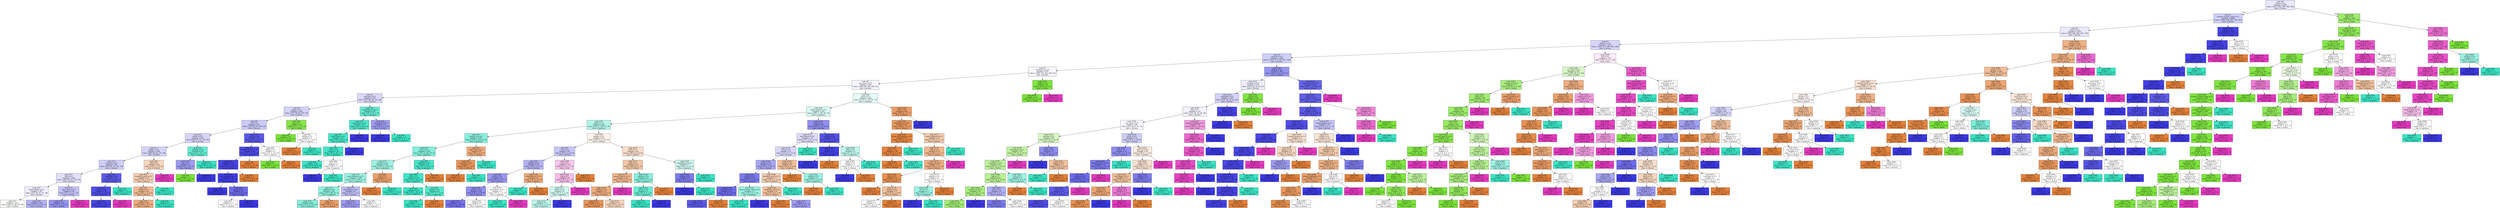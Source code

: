 digraph Tree {
node [shape=box, style="filled", color="black"] ;
0 [label=<node &#35;0<br/>cumin &le; 0.5<br/>samples = 2298<br/>value = [412, 568, 290, 769, 259]<br/>class = korean>, fillcolor="#e8e8fc"] ;
1 [label=<node &#35;1<br/>roasted_sesame_seed &le; 0.5<br/>samples = 1869<br/>value = [409, 229, 284, 766, 181]<br/>class = korean>, fillcolor="#cfcff9"] ;
0 -> 1 [labeldistance=2.5, labelangle=45, headlabel="True"] ;
2 [label=<node &#35;2<br/>starch &le; 0.5<br/>samples = 1635<br/>value = [404, 229, 280, 543, 179]<br/>class = korean>, fillcolor="#e9e9fc"] ;
1 -> 2 ;
3 [label=<node &#35;3<br/>cilantro &le; 0.5<br/>samples = 1416<br/>value = [253, 227, 266, 502, 168]<br/>class = korean>, fillcolor="#d7d6fa"] ;
2 -> 3 ;
4 [label=<node &#35;4<br/>cayenne &le; 0.5<br/>samples = 1259<br/>value = [219, 175, 258, 501, 106]<br/>class = korean>, fillcolor="#d0cff9"] ;
3 -> 4 ;
5 [label=<node &#35;5<br/>cardamom &le; 0.5<br/>samples = 872<br/>value = [184, 122, 242, 269, 55]<br/>class = korean>, fillcolor="#f7f7fe"] ;
4 -> 5 ;
6 [label=<node &#35;6<br/>soy_sauce &le; 0.5<br/>samples = 838<br/>value = [184, 89, 242, 269, 54]<br/>class = korean>, fillcolor="#f6f6fe"] ;
5 -> 6 ;
7 [label=<node &#35;7<br/>seaweed &le; 0.5<br/>samples = 472<br/>value = [73, 89, 99, 172, 39]<br/>class = korean>, fillcolor="#d9d8fa"] ;
6 -> 7 ;
8 [label=<node &#35;8<br/>yogurt &le; 0.5<br/>samples = 434<br/>value = [73, 89, 68, 165, 39]<br/>class = korean>, fillcolor="#d4d3f9"] ;
7 -> 8 ;
9 [label=<node &#35;9<br/>nut &le; 0.5<br/>samples = 411<br/>value = [72, 68, 67, 165, 39]<br/>class = korean>, fillcolor="#cac9f8"] ;
8 -> 9 ;
10 [label=<node &#35;10<br/>barley &le; 0.5<br/>samples = 374<br/>value = [68, 67, 67, 133, 39]<br/>class = korean>, fillcolor="#d6d5f9"] ;
9 -> 10 ;
11 [label=<node &#35;11<br/>pepper &le; 0.5<br/>samples = 358<br/>value = [68, 66, 54, 131, 39]<br/>class = korean>, fillcolor="#d5d4f9"] ;
10 -> 11 ;
12 [label=<node &#35;12<br/>soybean &le; 0.5<br/>samples = 330<br/>value = [54, 65, 47, 131, 33]<br/>class = korean>, fillcolor="#cecef9"] ;
11 -> 12 ;
13 [label=<node &#35;13<br/>fish &le; 0.5<br/>samples = 296<br/>value = [54, 65, 43, 102, 32]<br/>class = korean>, fillcolor="#e0dffb"] ;
12 -> 13 ;
14 [label=<node &#35;14<br/>black_pepper &le; 0.5<br/>samples = 257<br/>value = [52, 64, 41, 81, 19]<br/>class = korean>, fillcolor="#eeeefd"] ;
13 -> 14 ;
15 [label=<node &#35;15<br/>samples = 211<br/>value = [40, 61, 36, 56, 18]<br/>class = indian>, fillcolor="#fbfef9"] ;
14 -> 15 ;
16 [label=<node &#35;16<br/>samples = 46<br/>value = [12, 3, 5, 25, 1]<br/>class = korean>, fillcolor="#b4b3f5"] ;
14 -> 16 ;
17 [label=<node &#35;17<br/>lime_juice &le; 0.5<br/>samples = 39<br/>value = [2, 1, 2, 21, 13]<br/>class = korean>, fillcolor="#c3c2f7"] ;
13 -> 17 ;
18 [label=<node &#35;18<br/>samples = 33<br/>value = [2, 1, 2, 21, 7]<br/>class = korean>, fillcolor="#9694f1"] ;
17 -> 18 ;
19 [label=<node &#35;19<br/>samples = 6<br/>value = [0, 0, 0, 0, 6]<br/>class = thai>, fillcolor="#e539c0"] ;
17 -> 19 ;
20 [label=<node &#35;20<br/>enokidake &le; 0.5<br/>samples = 34<br/>value = [0, 0, 4, 29, 1]<br/>class = korean>, fillcolor="#5d5ae9"] ;
12 -> 20 ;
21 [label=<node &#35;21<br/>vinegar &le; 0.5<br/>samples = 32<br/>value = [0, 0, 2, 29, 1]<br/>class = korean>, fillcolor="#504de8"] ;
20 -> 21 ;
22 [label=<node &#35;22<br/>samples = 31<br/>value = [0, 0, 2, 29, 0]<br/>class = korean>, fillcolor="#4947e7"] ;
21 -> 22 ;
23 [label=<node &#35;23<br/>samples = 1<br/>value = [0, 0, 0, 0, 1]<br/>class = thai>, fillcolor="#e539c0"] ;
21 -> 23 ;
24 [label=<node &#35;24<br/>samples = 2<br/>value = [0, 0, 2, 0, 0]<br/>class = japanese>, fillcolor="#39e5c5"] ;
20 -> 24 ;
25 [label=<node &#35;25<br/>fish &le; 0.5<br/>samples = 28<br/>value = [14, 1, 7, 0, 6]<br/>class = chinese>, fillcolor="#f6d5bd"] ;
11 -> 25 ;
26 [label=<node &#35;26<br/>mandarin_peel &le; 0.5<br/>samples = 25<br/>value = [14, 1, 7, 0, 3]<br/>class = chinese>, fillcolor="#f5ceb2"] ;
25 -> 26 ;
27 [label=<node &#35;27<br/>bread &le; 0.5<br/>samples = 22<br/>value = [14, 1, 4, 0, 3]<br/>class = chinese>, fillcolor="#f1b991"] ;
26 -> 27 ;
28 [label=<node &#35;28<br/>samples = 20<br/>value = [14, 1, 2, 0, 3]<br/>class = chinese>, fillcolor="#eead7f"] ;
27 -> 28 ;
29 [label=<node &#35;29<br/>samples = 2<br/>value = [0, 0, 2, 0, 0]<br/>class = japanese>, fillcolor="#39e5c5"] ;
27 -> 29 ;
30 [label=<node &#35;30<br/>samples = 3<br/>value = [0, 0, 3, 0, 0]<br/>class = japanese>, fillcolor="#39e5c5"] ;
26 -> 30 ;
31 [label=<node &#35;31<br/>samples = 3<br/>value = [0, 0, 0, 0, 3]<br/>class = thai>, fillcolor="#e539c0"] ;
25 -> 31 ;
32 [label=<node &#35;32<br/>soybean &le; 0.5<br/>samples = 16<br/>value = [0, 1, 13, 2, 0]<br/>class = japanese>, fillcolor="#63ebd1"] ;
10 -> 32 ;
33 [label=<node &#35;33<br/>rice &le; 0.5<br/>samples = 3<br/>value = [0, 1, 0, 2, 0]<br/>class = korean>, fillcolor="#9e9cf2"] ;
32 -> 33 ;
34 [label=<node &#35;34<br/>samples = 1<br/>value = [0, 1, 0, 0, 0]<br/>class = indian>, fillcolor="#7be539"] ;
33 -> 34 ;
35 [label=<node &#35;35<br/>samples = 2<br/>value = [0, 0, 0, 2, 0]<br/>class = korean>, fillcolor="#3c39e5"] ;
33 -> 35 ;
36 [label=<node &#35;36<br/>samples = 13<br/>value = [0, 0, 13, 0, 0]<br/>class = japanese>, fillcolor="#39e5c5"] ;
32 -> 36 ;
37 [label=<node &#35;37<br/>butter &le; 0.5<br/>samples = 37<br/>value = [4, 1, 0, 32, 0]<br/>class = korean>, fillcolor="#5a57e9"] ;
9 -> 37 ;
38 [label=<node &#35;38<br/>cheddar_cheese &le; 0.5<br/>samples = 35<br/>value = [3, 0, 0, 32, 0]<br/>class = korean>, fillcolor="#4e4ce7"] ;
37 -> 38 ;
39 [label=<node &#35;39<br/>shellfish &le; 0.5<br/>samples = 34<br/>value = [2, 0, 0, 32, 0]<br/>class = korean>, fillcolor="#4845e7"] ;
38 -> 39 ;
40 [label=<node &#35;40<br/>cane_molasses &le; 0.5<br/>samples = 33<br/>value = [1, 0, 0, 32, 0]<br/>class = korean>, fillcolor="#423fe6"] ;
39 -> 40 ;
41 [label=<node &#35;41<br/>samples = 28<br/>value = [0, 0, 0, 28, 0]<br/>class = korean>, fillcolor="#3c39e5"] ;
40 -> 41 ;
42 [label=<node &#35;42<br/>ginger &le; 0.5<br/>samples = 5<br/>value = [1, 0, 0, 4, 0]<br/>class = korean>, fillcolor="#6d6aec"] ;
40 -> 42 ;
43 [label=<node &#35;43<br/>samples = 2<br/>value = [1, 0, 0, 1, 0]<br/>class = chinese>, fillcolor="#ffffff"] ;
42 -> 43 ;
44 [label=<node &#35;44<br/>samples = 3<br/>value = [0, 0, 0, 3, 0]<br/>class = korean>, fillcolor="#3c39e5"] ;
42 -> 44 ;
45 [label=<node &#35;45<br/>samples = 1<br/>value = [1, 0, 0, 0, 0]<br/>class = chinese>, fillcolor="#e58139"] ;
39 -> 45 ;
46 [label=<node &#35;46<br/>samples = 1<br/>value = [1, 0, 0, 0, 0]<br/>class = chinese>, fillcolor="#e58139"] ;
38 -> 46 ;
47 [label=<node &#35;47<br/>shallot &le; 0.5<br/>samples = 2<br/>value = [1, 1, 0, 0, 0]<br/>class = chinese>, fillcolor="#ffffff"] ;
37 -> 47 ;
48 [label=<node &#35;48<br/>samples = 1<br/>value = [0, 1, 0, 0, 0]<br/>class = indian>, fillcolor="#7be539"] ;
47 -> 48 ;
49 [label=<node &#35;49<br/>samples = 1<br/>value = [1, 0, 0, 0, 0]<br/>class = chinese>, fillcolor="#e58139"] ;
47 -> 49 ;
50 [label=<node &#35;50<br/>egg &le; 0.5<br/>samples = 23<br/>value = [1, 21, 1, 0, 0]<br/>class = indian>, fillcolor="#87e74b"] ;
8 -> 50 ;
51 [label=<node &#35;51<br/>samples = 21<br/>value = [0, 21, 0, 0, 0]<br/>class = indian>, fillcolor="#7be539"] ;
50 -> 51 ;
52 [label=<node &#35;52<br/>vanilla &le; 0.5<br/>samples = 2<br/>value = [1, 0, 1, 0, 0]<br/>class = chinese>, fillcolor="#ffffff"] ;
50 -> 52 ;
53 [label=<node &#35;53<br/>samples = 1<br/>value = [1, 0, 0, 0, 0]<br/>class = chinese>, fillcolor="#e58139"] ;
52 -> 53 ;
54 [label=<node &#35;54<br/>samples = 1<br/>value = [0, 0, 1, 0, 0]<br/>class = japanese>, fillcolor="#39e5c5"] ;
52 -> 54 ;
55 [label=<node &#35;55<br/>vegetable_oil &le; 0.5<br/>samples = 38<br/>value = [0, 0, 31, 7, 0]<br/>class = japanese>, fillcolor="#66ebd2"] ;
7 -> 55 ;
56 [label=<node &#35;56<br/>mushroom &le; 0.5<br/>samples = 32<br/>value = [0, 0, 29, 3, 0]<br/>class = japanese>, fillcolor="#4de8cb"] ;
55 -> 56 ;
57 [label=<node &#35;57<br/>black_bean &le; 0.5<br/>samples = 31<br/>value = [0, 0, 29, 2, 0]<br/>class = japanese>, fillcolor="#47e7c9"] ;
56 -> 57 ;
58 [label=<node &#35;58<br/>tuna &le; 0.5<br/>samples = 30<br/>value = [0, 0, 29, 1, 0]<br/>class = japanese>, fillcolor="#40e6c7"] ;
57 -> 58 ;
59 [label=<node &#35;59<br/>samples = 28<br/>value = [0, 0, 28, 0, 0]<br/>class = japanese>, fillcolor="#39e5c5"] ;
58 -> 59 ;
60 [label=<node &#35;60<br/>clam &le; 0.5<br/>samples = 2<br/>value = [0, 0, 1, 1, 0]<br/>class = japanese>, fillcolor="#ffffff"] ;
58 -> 60 ;
61 [label=<node &#35;61<br/>samples = 1<br/>value = [0, 0, 0, 1, 0]<br/>class = korean>, fillcolor="#3c39e5"] ;
60 -> 61 ;
62 [label=<node &#35;62<br/>samples = 1<br/>value = [0, 0, 1, 0, 0]<br/>class = japanese>, fillcolor="#39e5c5"] ;
60 -> 62 ;
63 [label=<node &#35;63<br/>samples = 1<br/>value = [0, 0, 0, 1, 0]<br/>class = korean>, fillcolor="#3c39e5"] ;
57 -> 63 ;
64 [label=<node &#35;64<br/>samples = 1<br/>value = [0, 0, 0, 1, 0]<br/>class = korean>, fillcolor="#3c39e5"] ;
56 -> 64 ;
65 [label=<node &#35;65<br/>cucumber &le; 0.5<br/>samples = 6<br/>value = [0, 0, 2, 4, 0]<br/>class = korean>, fillcolor="#9e9cf2"] ;
55 -> 65 ;
66 [label=<node &#35;66<br/>samples = 4<br/>value = [0, 0, 0, 4, 0]<br/>class = korean>, fillcolor="#3c39e5"] ;
65 -> 66 ;
67 [label=<node &#35;67<br/>samples = 2<br/>value = [0, 0, 2, 0, 0]<br/>class = japanese>, fillcolor="#39e5c5"] ;
65 -> 67 ;
68 [label=<node &#35;68<br/>pork &le; 0.5<br/>samples = 366<br/>value = [111, 0, 143, 97, 15]<br/>class = japanese>, fillcolor="#e6fcf8"] ;
6 -> 68 ;
69 [label=<node &#35;69<br/>black_pepper &le; 0.5<br/>samples = 310<br/>value = [66, 0, 136, 94, 14]<br/>class = japanese>, fillcolor="#d9faf4"] ;
68 -> 69 ;
70 [label=<node &#35;70<br/>garlic &le; 0.5<br/>samples = 244<br/>value = [53, 0, 126, 51, 14]<br/>class = japanese>, fillcolor="#b3f5e9"] ;
69 -> 70 ;
71 [label=<node &#35;71<br/>peanut_oil &le; 0.5<br/>samples = 157<br/>value = [23, 0, 105, 27, 2]<br/>class = japanese>, fillcolor="#88efdc"] ;
70 -> 71 ;
72 [label=<node &#35;72<br/>wine &le; 0.5<br/>samples = 149<br/>value = [17, 0, 103, 27, 2]<br/>class = japanese>, fillcolor="#84efdb"] ;
71 -> 72 ;
73 [label=<node &#35;73<br/>broccoli &le; 0.5<br/>samples = 114<br/>value = [15, 0, 70, 27, 2]<br/>class = japanese>, fillcolor="#9df2e2"] ;
72 -> 73 ;
74 [label=<node &#35;74<br/>cane_molasses &le; 0.5<br/>samples = 109<br/>value = [11, 0, 69, 27, 2]<br/>class = japanese>, fillcolor="#9af2e1"] ;
73 -> 74 ;
75 [label=<node &#35;75<br/>cabbage &le; 0.5<br/>samples = 101<br/>value = [9, 0, 68, 23, 1]<br/>class = japanese>, fillcolor="#8df0de"] ;
74 -> 75 ;
76 [label=<node &#35;76<br/>samples = 96<br/>value = [5, 0, 67, 23, 1]<br/>class = japanese>, fillcolor="#88efdc"] ;
75 -> 76 ;
77 [label=<node &#35;77<br/>samples = 5<br/>value = [4, 0, 1, 0, 0]<br/>class = chinese>, fillcolor="#eca06a"] ;
75 -> 77 ;
78 [label=<node &#35;78<br/>bell_pepper &le; 0.5<br/>samples = 8<br/>value = [2, 0, 1, 4, 1]<br/>class = korean>, fillcolor="#bebdf6"] ;
74 -> 78 ;
79 [label=<node &#35;79<br/>samples = 6<br/>value = [2, 0, 0, 4, 0]<br/>class = korean>, fillcolor="#9e9cf2"] ;
78 -> 79 ;
80 [label=<node &#35;80<br/>samples = 2<br/>value = [0, 0, 1, 0, 1]<br/>class = japanese>, fillcolor="#ffffff"] ;
78 -> 80 ;
81 [label=<node &#35;81<br/>rice &le; 0.5<br/>samples = 5<br/>value = [4, 0, 1, 0, 0]<br/>class = chinese>, fillcolor="#eca06a"] ;
73 -> 81 ;
82 [label=<node &#35;82<br/>samples = 4<br/>value = [4, 0, 0, 0, 0]<br/>class = chinese>, fillcolor="#e58139"] ;
81 -> 82 ;
83 [label=<node &#35;83<br/>samples = 1<br/>value = [0, 0, 1, 0, 0]<br/>class = japanese>, fillcolor="#39e5c5"] ;
81 -> 83 ;
84 [label=<node &#35;84<br/>vegetable &le; 0.5<br/>samples = 35<br/>value = [2, 0, 33, 0, 0]<br/>class = japanese>, fillcolor="#45e7c9"] ;
72 -> 84 ;
85 [label=<node &#35;85<br/>fish &le; 0.5<br/>samples = 34<br/>value = [1, 0, 33, 0, 0]<br/>class = japanese>, fillcolor="#3fe6c7"] ;
84 -> 85 ;
86 [label=<node &#35;86<br/>samples = 26<br/>value = [0, 0, 26, 0, 0]<br/>class = japanese>, fillcolor="#39e5c5"] ;
85 -> 86 ;
87 [label=<node &#35;87<br/>ginger &le; 0.5<br/>samples = 8<br/>value = [1, 0, 7, 0, 0]<br/>class = japanese>, fillcolor="#55e9cd"] ;
85 -> 87 ;
88 [label=<node &#35;88<br/>samples = 7<br/>value = [0, 0, 7, 0, 0]<br/>class = japanese>, fillcolor="#39e5c5"] ;
87 -> 88 ;
89 [label=<node &#35;89<br/>samples = 1<br/>value = [1, 0, 0, 0, 0]<br/>class = chinese>, fillcolor="#e58139"] ;
87 -> 89 ;
90 [label=<node &#35;90<br/>samples = 1<br/>value = [1, 0, 0, 0, 0]<br/>class = chinese>, fillcolor="#e58139"] ;
84 -> 90 ;
91 [label=<node &#35;91<br/>beef_broth &le; 0.5<br/>samples = 8<br/>value = [6, 0, 2, 0, 0]<br/>class = chinese>, fillcolor="#eeab7b"] ;
71 -> 91 ;
92 [label=<node &#35;92<br/>cucumber &le; 0.5<br/>samples = 7<br/>value = [6, 0, 1, 0, 0]<br/>class = chinese>, fillcolor="#e9965a"] ;
91 -> 92 ;
93 [label=<node &#35;93<br/>samples = 6<br/>value = [6, 0, 0, 0, 0]<br/>class = chinese>, fillcolor="#e58139"] ;
92 -> 93 ;
94 [label=<node &#35;94<br/>samples = 1<br/>value = [0, 0, 1, 0, 0]<br/>class = japanese>, fillcolor="#39e5c5"] ;
92 -> 94 ;
95 [label=<node &#35;95<br/>samples = 1<br/>value = [0, 0, 1, 0, 0]<br/>class = japanese>, fillcolor="#39e5c5"] ;
91 -> 95 ;
96 [label=<node &#35;96<br/>ginger &le; 0.5<br/>samples = 87<br/>value = [30, 0, 21, 24, 12]<br/>class = chinese>, fillcolor="#fdf3ec"] ;
70 -> 96 ;
97 [label=<node &#35;97<br/>rice &le; 0.5<br/>samples = 45<br/>value = [10, 0, 9, 20, 6]<br/>class = korean>, fillcolor="#c7c6f8"] ;
96 -> 97 ;
98 [label=<node &#35;98<br/>cabbage &le; 0.5<br/>samples = 35<br/>value = [9, 0, 6, 19, 1]<br/>class = korean>, fillcolor="#b4b3f5"] ;
97 -> 98 ;
99 [label=<node &#35;99<br/>honey &le; 0.5<br/>samples = 31<br/>value = [6, 0, 5, 19, 1]<br/>class = korean>, fillcolor="#9a98f1"] ;
98 -> 99 ;
100 [label=<node &#35;100<br/>scallion &le; 0.5<br/>samples = 29<br/>value = [6, 0, 4, 19, 0]<br/>class = korean>, fillcolor="#918ff0"] ;
99 -> 100 ;
101 [label=<node &#35;101<br/>samples = 21<br/>value = [4, 0, 1, 16, 0]<br/>class = korean>, fillcolor="#7573ed"] ;
100 -> 101 ;
102 [label=<node &#35;102<br/>samples = 8<br/>value = [2, 0, 3, 3, 0]<br/>class = japanese>, fillcolor="#ffffff"] ;
100 -> 102 ;
103 [label=<node &#35;103<br/>lemongrass &le; 0.5<br/>samples = 2<br/>value = [0, 0, 1, 0, 1]<br/>class = japanese>, fillcolor="#ffffff"] ;
99 -> 103 ;
104 [label=<node &#35;104<br/>samples = 1<br/>value = [0, 0, 1, 0, 0]<br/>class = japanese>, fillcolor="#39e5c5"] ;
103 -> 104 ;
105 [label=<node &#35;105<br/>samples = 1<br/>value = [0, 0, 0, 0, 1]<br/>class = thai>, fillcolor="#e539c0"] ;
103 -> 105 ;
106 [label=<node &#35;106<br/>vegetable_oil &le; 0.5<br/>samples = 4<br/>value = [3, 0, 1, 0, 0]<br/>class = chinese>, fillcolor="#eeab7b"] ;
98 -> 106 ;
107 [label=<node &#35;107<br/>samples = 1<br/>value = [0, 0, 1, 0, 0]<br/>class = japanese>, fillcolor="#39e5c5"] ;
106 -> 107 ;
108 [label=<node &#35;108<br/>samples = 3<br/>value = [3, 0, 0, 0, 0]<br/>class = chinese>, fillcolor="#e58139"] ;
106 -> 108 ;
109 [label=<node &#35;109<br/>pea &le; 0.5<br/>samples = 10<br/>value = [1, 0, 3, 1, 5]<br/>class = thai>, fillcolor="#f8c6ed"] ;
97 -> 109 ;
110 [label=<node &#35;110<br/>egg &le; 0.5<br/>samples = 9<br/>value = [0, 0, 3, 1, 5]<br/>class = thai>, fillcolor="#f6bdea"] ;
109 -> 110 ;
111 [label=<node &#35;111<br/>radish &le; 0.5<br/>samples = 6<br/>value = [0, 0, 3, 1, 2]<br/>class = japanese>, fillcolor="#cef8f0"] ;
110 -> 111 ;
112 [label=<node &#35;112<br/>samples = 5<br/>value = [0, 0, 3, 0, 2]<br/>class = japanese>, fillcolor="#bdf6ec"] ;
111 -> 112 ;
113 [label=<node &#35;113<br/>samples = 1<br/>value = [0, 0, 0, 1, 0]<br/>class = korean>, fillcolor="#3c39e5"] ;
111 -> 113 ;
114 [label=<node &#35;114<br/>samples = 3<br/>value = [0, 0, 0, 0, 3]<br/>class = thai>, fillcolor="#e539c0"] ;
110 -> 114 ;
115 [label=<node &#35;115<br/>samples = 1<br/>value = [1, 0, 0, 0, 0]<br/>class = chinese>, fillcolor="#e58139"] ;
109 -> 115 ;
116 [label=<node &#35;116<br/>beef &le; 0.5<br/>samples = 42<br/>value = [20, 0, 12, 4, 6]<br/>class = chinese>, fillcolor="#f8ddca"] ;
96 -> 116 ;
117 [label=<node &#35;117<br/>sake &le; 0.5<br/>samples = 35<br/>value = [20, 0, 8, 1, 6]<br/>class = chinese>, fillcolor="#f3c7a7"] ;
116 -> 117 ;
118 [label=<node &#35;118<br/>peanut_butter &le; 0.5<br/>samples = 29<br/>value = [19, 0, 4, 0, 6]<br/>class = chinese>, fillcolor="#f0b88f"] ;
117 -> 118 ;
119 [label=<node &#35;119<br/>chicken &le; 0.5<br/>samples = 27<br/>value = [19, 0, 4, 0, 4]<br/>class = chinese>, fillcolor="#eead7e"] ;
118 -> 119 ;
120 [label=<node &#35;120<br/>samples = 14<br/>value = [12, 0, 2, 0, 0]<br/>class = chinese>, fillcolor="#e9965a"] ;
119 -> 120 ;
121 [label=<node &#35;121<br/>samples = 13<br/>value = [7, 0, 2, 0, 4]<br/>class = chinese>, fillcolor="#f6d5bd"] ;
119 -> 121 ;
122 [label=<node &#35;122<br/>samples = 2<br/>value = [0, 0, 0, 0, 2]<br/>class = thai>, fillcolor="#e539c0"] ;
118 -> 122 ;
123 [label=<node &#35;123<br/>peanut &le; 0.5<br/>samples = 6<br/>value = [1, 0, 4, 1, 0]<br/>class = japanese>, fillcolor="#88efdc"] ;
117 -> 123 ;
124 [label=<node &#35;124<br/>carrot &le; 0.5<br/>samples = 5<br/>value = [0, 0, 4, 1, 0]<br/>class = japanese>, fillcolor="#6aecd4"] ;
123 -> 124 ;
125 [label=<node &#35;125<br/>samples = 4<br/>value = [0, 0, 4, 0, 0]<br/>class = japanese>, fillcolor="#39e5c5"] ;
124 -> 125 ;
126 [label=<node &#35;126<br/>samples = 1<br/>value = [0, 0, 0, 1, 0]<br/>class = korean>, fillcolor="#3c39e5"] ;
124 -> 126 ;
127 [label=<node &#35;127<br/>samples = 1<br/>value = [1, 0, 0, 0, 0]<br/>class = chinese>, fillcolor="#e58139"] ;
123 -> 127 ;
128 [label=<node &#35;128<br/>vegetable_oil &le; 0.5<br/>samples = 7<br/>value = [0, 0, 4, 3, 0]<br/>class = japanese>, fillcolor="#cef8f0"] ;
116 -> 128 ;
129 [label=<node &#35;129<br/>shrimp &le; 0.5<br/>samples = 4<br/>value = [0, 0, 1, 3, 0]<br/>class = korean>, fillcolor="#7d7bee"] ;
128 -> 129 ;
130 [label=<node &#35;130<br/>samples = 3<br/>value = [0, 0, 0, 3, 0]<br/>class = korean>, fillcolor="#3c39e5"] ;
129 -> 130 ;
131 [label=<node &#35;131<br/>samples = 1<br/>value = [0, 0, 1, 0, 0]<br/>class = japanese>, fillcolor="#39e5c5"] ;
129 -> 131 ;
132 [label=<node &#35;132<br/>samples = 3<br/>value = [0, 0, 3, 0, 0]<br/>class = japanese>, fillcolor="#39e5c5"] ;
128 -> 132 ;
133 [label=<node &#35;133<br/>beef &le; 0.5<br/>samples = 66<br/>value = [13, 0, 10, 43, 0]<br/>class = korean>, fillcolor="#918ff0"] ;
69 -> 133 ;
134 [label=<node &#35;134<br/>katsuobushi &le; 0.5<br/>samples = 34<br/>value = [11, 0, 8, 15, 0]<br/>class = korean>, fillcolor="#ddddfa"] ;
133 -> 134 ;
135 [label=<node &#35;135<br/>wine &le; 0.5<br/>samples = 31<br/>value = [11, 0, 5, 15, 0]<br/>class = korean>, fillcolor="#d8d7fa"] ;
134 -> 135 ;
136 [label=<node &#35;136<br/>ginger &le; 0.5<br/>samples = 25<br/>value = [7, 0, 3, 15, 0]<br/>class = korean>, fillcolor="#a8a7f3"] ;
135 -> 136 ;
137 [label=<node &#35;137<br/>carrot &le; 0.5<br/>samples = 18<br/>value = [3, 0, 2, 13, 0]<br/>class = korean>, fillcolor="#7d7bee"] ;
136 -> 137 ;
138 [label=<node &#35;138<br/>vegetable &le; 0.5<br/>samples = 15<br/>value = [3, 0, 0, 12, 0]<br/>class = korean>, fillcolor="#6d6aec"] ;
137 -> 138 ;
139 [label=<node &#35;139<br/>samples = 14<br/>value = [2, 0, 0, 12, 0]<br/>class = korean>, fillcolor="#5d5ae9"] ;
138 -> 139 ;
140 [label=<node &#35;140<br/>samples = 1<br/>value = [1, 0, 0, 0, 0]<br/>class = chinese>, fillcolor="#e58139"] ;
138 -> 140 ;
141 [label=<node &#35;141<br/>black_sesame_seed &le; 0.5<br/>samples = 3<br/>value = [0, 0, 2, 1, 0]<br/>class = japanese>, fillcolor="#9cf2e2"] ;
137 -> 141 ;
142 [label=<node &#35;142<br/>samples = 2<br/>value = [0, 0, 2, 0, 0]<br/>class = japanese>, fillcolor="#39e5c5"] ;
141 -> 142 ;
143 [label=<node &#35;143<br/>samples = 1<br/>value = [0, 0, 0, 1, 0]<br/>class = korean>, fillcolor="#3c39e5"] ;
141 -> 143 ;
144 [label=<node &#35;144<br/>mandarin_peel &le; 0.5<br/>samples = 7<br/>value = [4, 0, 1, 2, 0]<br/>class = chinese>, fillcolor="#f5cdb0"] ;
136 -> 144 ;
145 [label=<node &#35;145<br/>vegetable_oil &le; 0.5<br/>samples = 6<br/>value = [4, 0, 0, 2, 0]<br/>class = chinese>, fillcolor="#f2c09c"] ;
144 -> 145 ;
146 [label=<node &#35;146<br/>samples = 3<br/>value = [3, 0, 0, 0, 0]<br/>class = chinese>, fillcolor="#e58139"] ;
145 -> 146 ;
147 [label=<node &#35;147<br/>samples = 3<br/>value = [1, 0, 0, 2, 0]<br/>class = korean>, fillcolor="#9e9cf2"] ;
145 -> 147 ;
148 [label=<node &#35;148<br/>samples = 1<br/>value = [0, 0, 1, 0, 0]<br/>class = japanese>, fillcolor="#39e5c5"] ;
144 -> 148 ;
149 [label=<node &#35;149<br/>vinegar &le; 0.5<br/>samples = 6<br/>value = [4, 0, 2, 0, 0]<br/>class = chinese>, fillcolor="#f2c09c"] ;
135 -> 149 ;
150 [label=<node &#35;150<br/>samples = 3<br/>value = [3, 0, 0, 0, 0]<br/>class = chinese>, fillcolor="#e58139"] ;
149 -> 150 ;
151 [label=<node &#35;151<br/>ginger &le; 0.5<br/>samples = 3<br/>value = [1, 0, 2, 0, 0]<br/>class = japanese>, fillcolor="#9cf2e2"] ;
149 -> 151 ;
152 [label=<node &#35;152<br/>samples = 1<br/>value = [1, 0, 0, 0, 0]<br/>class = chinese>, fillcolor="#e58139"] ;
151 -> 152 ;
153 [label=<node &#35;153<br/>samples = 2<br/>value = [0, 0, 2, 0, 0]<br/>class = japanese>, fillcolor="#39e5c5"] ;
151 -> 153 ;
154 [label=<node &#35;154<br/>samples = 3<br/>value = [0, 0, 3, 0, 0]<br/>class = japanese>, fillcolor="#39e5c5"] ;
134 -> 154 ;
155 [label=<node &#35;155<br/>soybean &le; 0.5<br/>samples = 32<br/>value = [2, 0, 2, 28, 0]<br/>class = korean>, fillcolor="#5653e8"] ;
133 -> 155 ;
156 [label=<node &#35;156<br/>leek &le; 0.5<br/>samples = 28<br/>value = [1, 0, 0, 27, 0]<br/>class = korean>, fillcolor="#4340e6"] ;
155 -> 156 ;
157 [label=<node &#35;157<br/>samples = 27<br/>value = [0, 0, 0, 27, 0]<br/>class = korean>, fillcolor="#3c39e5"] ;
156 -> 157 ;
158 [label=<node &#35;158<br/>samples = 1<br/>value = [1, 0, 0, 0, 0]<br/>class = chinese>, fillcolor="#e58139"] ;
156 -> 158 ;
159 [label=<node &#35;159<br/>sake &le; 0.5<br/>samples = 4<br/>value = [1, 0, 2, 1, 0]<br/>class = japanese>, fillcolor="#bdf6ec"] ;
155 -> 159 ;
160 [label=<node &#35;160<br/>radish &le; 0.5<br/>samples = 2<br/>value = [1, 0, 0, 1, 0]<br/>class = chinese>, fillcolor="#ffffff"] ;
159 -> 160 ;
161 [label=<node &#35;161<br/>samples = 1<br/>value = [0, 0, 0, 1, 0]<br/>class = korean>, fillcolor="#3c39e5"] ;
160 -> 161 ;
162 [label=<node &#35;162<br/>samples = 1<br/>value = [1, 0, 0, 0, 0]<br/>class = chinese>, fillcolor="#e58139"] ;
160 -> 162 ;
163 [label=<node &#35;163<br/>samples = 2<br/>value = [0, 0, 2, 0, 0]<br/>class = japanese>, fillcolor="#39e5c5"] ;
159 -> 163 ;
164 [label=<node &#35;164<br/>yeast &le; 0.5<br/>samples = 56<br/>value = [45, 0, 7, 3, 1]<br/>class = chinese>, fillcolor="#eb9d65"] ;
68 -> 164 ;
165 [label=<node &#35;165<br/>vegetable_oil &le; 0.5<br/>samples = 54<br/>value = [45, 0, 7, 1, 1]<br/>class = chinese>, fillcolor="#ea995f"] ;
164 -> 165 ;
166 [label=<node &#35;166<br/>green_bell_pepper &le; 0.5<br/>samples = 37<br/>value = [35, 0, 2, 0, 0]<br/>class = chinese>, fillcolor="#e68844"] ;
165 -> 166 ;
167 [label=<node &#35;167<br/>squid &le; 0.5<br/>samples = 36<br/>value = [35, 0, 1, 0, 0]<br/>class = chinese>, fillcolor="#e6853f"] ;
166 -> 167 ;
168 [label=<node &#35;168<br/>samples = 35<br/>value = [35, 0, 0, 0, 0]<br/>class = chinese>, fillcolor="#e58139"] ;
167 -> 168 ;
169 [label=<node &#35;169<br/>samples = 1<br/>value = [0, 0, 1, 0, 0]<br/>class = japanese>, fillcolor="#39e5c5"] ;
167 -> 169 ;
170 [label=<node &#35;170<br/>samples = 1<br/>value = [0, 0, 1, 0, 0]<br/>class = japanese>, fillcolor="#39e5c5"] ;
166 -> 170 ;
171 [label=<node &#35;171<br/>cane_molasses &le; 0.5<br/>samples = 17<br/>value = [10, 0, 5, 1, 1]<br/>class = chinese>, fillcolor="#f4caac"] ;
165 -> 171 ;
172 [label=<node &#35;172<br/>fish &le; 0.5<br/>samples = 15<br/>value = [10, 0, 3, 1, 1]<br/>class = chinese>, fillcolor="#f0b68c"] ;
171 -> 172 ;
173 [label=<node &#35;173<br/>sesame_oil &le; 0.5<br/>samples = 14<br/>value = [10, 0, 3, 1, 0]<br/>class = chinese>, fillcolor="#eeaf81"] ;
172 -> 173 ;
174 [label=<node &#35;174<br/>sake &le; 0.5<br/>samples = 9<br/>value = [8, 0, 1, 0, 0]<br/>class = chinese>, fillcolor="#e89152"] ;
173 -> 174 ;
175 [label=<node &#35;175<br/>samples = 6<br/>value = [6, 0, 0, 0, 0]<br/>class = chinese>, fillcolor="#e58139"] ;
174 -> 175 ;
176 [label=<node &#35;176<br/>tomato &le; 0.5<br/>samples = 3<br/>value = [2, 0, 1, 0, 0]<br/>class = chinese>, fillcolor="#f2c09c"] ;
174 -> 176 ;
177 [label=<node &#35;177<br/>samples = 2<br/>value = [1, 0, 1, 0, 0]<br/>class = chinese>, fillcolor="#ffffff"] ;
176 -> 177 ;
178 [label=<node &#35;178<br/>samples = 1<br/>value = [1, 0, 0, 0, 0]<br/>class = chinese>, fillcolor="#e58139"] ;
176 -> 178 ;
179 [label=<node &#35;179<br/>pepper &le; 0.5<br/>samples = 5<br/>value = [2, 0, 2, 1, 0]<br/>class = chinese>, fillcolor="#ffffff"] ;
173 -> 179 ;
180 [label=<node &#35;180<br/>rice &le; 0.5<br/>samples = 3<br/>value = [0, 0, 2, 1, 0]<br/>class = japanese>, fillcolor="#9cf2e2"] ;
179 -> 180 ;
181 [label=<node &#35;181<br/>samples = 1<br/>value = [0, 0, 0, 1, 0]<br/>class = korean>, fillcolor="#3c39e5"] ;
180 -> 181 ;
182 [label=<node &#35;182<br/>samples = 2<br/>value = [0, 0, 2, 0, 0]<br/>class = japanese>, fillcolor="#39e5c5"] ;
180 -> 182 ;
183 [label=<node &#35;183<br/>samples = 2<br/>value = [2, 0, 0, 0, 0]<br/>class = chinese>, fillcolor="#e58139"] ;
179 -> 183 ;
184 [label=<node &#35;184<br/>samples = 1<br/>value = [0, 0, 0, 0, 1]<br/>class = thai>, fillcolor="#e539c0"] ;
172 -> 184 ;
185 [label=<node &#35;185<br/>samples = 2<br/>value = [0, 0, 2, 0, 0]<br/>class = japanese>, fillcolor="#39e5c5"] ;
171 -> 185 ;
186 [label=<node &#35;186<br/>samples = 2<br/>value = [0, 0, 0, 2, 0]<br/>class = korean>, fillcolor="#3c39e5"] ;
164 -> 186 ;
187 [label=<node &#35;187<br/>coffee &le; 0.5<br/>samples = 34<br/>value = [0, 33, 0, 0, 1]<br/>class = indian>, fillcolor="#7fe63f"] ;
5 -> 187 ;
188 [label=<node &#35;188<br/>samples = 33<br/>value = [0, 33, 0, 0, 0]<br/>class = indian>, fillcolor="#7be539"] ;
187 -> 188 ;
189 [label=<node &#35;189<br/>samples = 1<br/>value = [0, 0, 0, 0, 1]<br/>class = thai>, fillcolor="#e539c0"] ;
187 -> 189 ;
190 [label=<node &#35;190<br/>scallion &le; 0.5<br/>samples = 387<br/>value = [35, 53, 16, 232, 51]<br/>class = korean>, fillcolor="#9695f1"] ;
4 -> 190 ;
191 [label=<node &#35;191<br/>turmeric &le; 0.5<br/>samples = 176<br/>value = [14, 52, 10, 63, 37]<br/>class = korean>, fillcolor="#eeedfd"] ;
190 -> 191 ;
192 [label=<node &#35;192<br/>vegetable &le; 0.5<br/>samples = 153<br/>value = [14, 30, 10, 63, 36]<br/>class = korean>, fillcolor="#d2d1f9"] ;
191 -> 192 ;
193 [label=<node &#35;193<br/>fish &le; 0.5<br/>samples = 131<br/>value = [13, 30, 10, 42, 36]<br/>class = korean>, fillcolor="#f3f2fd"] ;
192 -> 193 ;
194 [label=<node &#35;194<br/>soy_sauce &le; 0.5<br/>samples = 99<br/>value = [13, 30, 9, 32, 15]<br/>class = korean>, fillcolor="#f9f9fe"] ;
193 -> 194 ;
195 [label=<node &#35;195<br/>soybean &le; 0.5<br/>samples = 62<br/>value = [5, 30, 5, 16, 6]<br/>class = indian>, fillcolor="#d7f7c3"] ;
194 -> 195 ;
196 [label=<node &#35;196<br/>lemongrass &le; 0.5<br/>samples = 53<br/>value = [3, 30, 4, 10, 6]<br/>class = indian>, fillcolor="#c2f3a3"] ;
195 -> 196 ;
197 [label=<node &#35;197<br/>cucumber &le; 0.5<br/>samples = 50<br/>value = [3, 30, 4, 10, 3]<br/>class = indian>, fillcolor="#bdf29c"] ;
196 -> 197 ;
198 [label=<node &#35;198<br/>egg &le; 0.5<br/>samples = 47<br/>value = [2, 30, 2, 10, 3]<br/>class = indian>, fillcolor="#b8f194"] ;
197 -> 198 ;
199 [label=<node &#35;199<br/>sesame_oil &le; 0.5<br/>samples = 41<br/>value = [1, 29, 2, 7, 2]<br/>class = indian>, fillcolor="#aaee7f"] ;
198 -> 199 ;
200 [label=<node &#35;200<br/>samples = 39<br/>value = [1, 29, 2, 5, 2]<br/>class = indian>, fillcolor="#a2ed73"] ;
199 -> 200 ;
201 [label=<node &#35;201<br/>samples = 2<br/>value = [0, 0, 0, 2, 0]<br/>class = korean>, fillcolor="#3c39e5"] ;
199 -> 201 ;
202 [label=<node &#35;202<br/>onion &le; 0.5<br/>samples = 6<br/>value = [1, 1, 0, 3, 1]<br/>class = korean>, fillcolor="#b1b0f5"] ;
198 -> 202 ;
203 [label=<node &#35;203<br/>samples = 4<br/>value = [0, 0, 0, 3, 1]<br/>class = korean>, fillcolor="#7d7bee"] ;
202 -> 203 ;
204 [label=<node &#35;204<br/>samples = 2<br/>value = [1, 1, 0, 0, 0]<br/>class = chinese>, fillcolor="#ffffff"] ;
202 -> 204 ;
205 [label=<node &#35;205<br/>rice &le; 0.5<br/>samples = 3<br/>value = [1, 0, 2, 0, 0]<br/>class = japanese>, fillcolor="#9cf2e2"] ;
197 -> 205 ;
206 [label=<node &#35;206<br/>samples = 1<br/>value = [1, 0, 0, 0, 0]<br/>class = chinese>, fillcolor="#e58139"] ;
205 -> 206 ;
207 [label=<node &#35;207<br/>samples = 2<br/>value = [0, 0, 2, 0, 0]<br/>class = japanese>, fillcolor="#39e5c5"] ;
205 -> 207 ;
208 [label=<node &#35;208<br/>samples = 3<br/>value = [0, 0, 0, 0, 3]<br/>class = thai>, fillcolor="#e539c0"] ;
196 -> 208 ;
209 [label=<node &#35;209<br/>ginger &le; 0.5<br/>samples = 9<br/>value = [2, 0, 1, 6, 0]<br/>class = korean>, fillcolor="#908ef0"] ;
195 -> 209 ;
210 [label=<node &#35;210<br/>samples = 6<br/>value = [0, 0, 0, 6, 0]<br/>class = korean>, fillcolor="#3c39e5"] ;
209 -> 210 ;
211 [label=<node &#35;211<br/>pepper &le; 0.5<br/>samples = 3<br/>value = [2, 0, 1, 0, 0]<br/>class = chinese>, fillcolor="#f2c09c"] ;
209 -> 211 ;
212 [label=<node &#35;212<br/>samples = 1<br/>value = [0, 0, 1, 0, 0]<br/>class = japanese>, fillcolor="#39e5c5"] ;
211 -> 212 ;
213 [label=<node &#35;213<br/>samples = 2<br/>value = [2, 0, 0, 0, 0]<br/>class = chinese>, fillcolor="#e58139"] ;
211 -> 213 ;
214 [label=<node &#35;214<br/>garlic &le; 0.5<br/>samples = 37<br/>value = [8, 0, 4, 16, 9]<br/>class = korean>, fillcolor="#cecef8"] ;
194 -> 214 ;
215 [label=<node &#35;215<br/>egg &le; 0.5<br/>samples = 17<br/>value = [0, 0, 3, 11, 3]<br/>class = korean>, fillcolor="#908ef0"] ;
214 -> 215 ;
216 [label=<node &#35;216<br/>peanut_butter &le; 0.5<br/>samples = 15<br/>value = [0, 0, 1, 11, 3]<br/>class = korean>, fillcolor="#7d7bee"] ;
215 -> 216 ;
217 [label=<node &#35;217<br/>tomato &le; 0.5<br/>samples = 14<br/>value = [0, 0, 1, 11, 2]<br/>class = korean>, fillcolor="#6d6bec"] ;
216 -> 217 ;
218 [label=<node &#35;218<br/>rice &le; 0.5<br/>samples = 13<br/>value = [0, 0, 1, 11, 1]<br/>class = korean>, fillcolor="#5d5ae9"] ;
217 -> 218 ;
219 [label=<node &#35;219<br/>samples = 11<br/>value = [0, 0, 0, 10, 1]<br/>class = korean>, fillcolor="#504de8"] ;
218 -> 219 ;
220 [label=<node &#35;220<br/>samples = 2<br/>value = [0, 0, 1, 1, 0]<br/>class = japanese>, fillcolor="#ffffff"] ;
218 -> 220 ;
221 [label=<node &#35;221<br/>samples = 1<br/>value = [0, 0, 0, 0, 1]<br/>class = thai>, fillcolor="#e539c0"] ;
217 -> 221 ;
222 [label=<node &#35;222<br/>samples = 1<br/>value = [0, 0, 0, 0, 1]<br/>class = thai>, fillcolor="#e539c0"] ;
216 -> 222 ;
223 [label=<node &#35;223<br/>samples = 2<br/>value = [0, 0, 2, 0, 0]<br/>class = japanese>, fillcolor="#39e5c5"] ;
215 -> 223 ;
224 [label=<node &#35;224<br/>olive_oil &le; 0.5<br/>samples = 20<br/>value = [8, 0, 1, 5, 6]<br/>class = chinese>, fillcolor="#fbede3"] ;
214 -> 224 ;
225 [label=<node &#35;225<br/>sake &le; 0.5<br/>samples = 17<br/>value = [8, 0, 1, 5, 3]<br/>class = chinese>, fillcolor="#f8e0ce"] ;
224 -> 225 ;
226 [label=<node &#35;226<br/>bell_pepper &le; 0.5<br/>samples = 13<br/>value = [8, 0, 0, 2, 3]<br/>class = chinese>, fillcolor="#f2c09c"] ;
225 -> 226 ;
227 [label=<node &#35;227<br/>pork &le; 0.5<br/>samples = 9<br/>value = [7, 0, 0, 2, 0]<br/>class = chinese>, fillcolor="#eca572"] ;
226 -> 227 ;
228 [label=<node &#35;228<br/>samples = 8<br/>value = [7, 0, 0, 1, 0]<br/>class = chinese>, fillcolor="#e99355"] ;
227 -> 228 ;
229 [label=<node &#35;229<br/>samples = 1<br/>value = [0, 0, 0, 1, 0]<br/>class = korean>, fillcolor="#3c39e5"] ;
227 -> 229 ;
230 [label=<node &#35;230<br/>scallop &le; 0.5<br/>samples = 4<br/>value = [1, 0, 0, 0, 3]<br/>class = thai>, fillcolor="#ee7bd5"] ;
226 -> 230 ;
231 [label=<node &#35;231<br/>samples = 3<br/>value = [0, 0, 0, 0, 3]<br/>class = thai>, fillcolor="#e539c0"] ;
230 -> 231 ;
232 [label=<node &#35;232<br/>samples = 1<br/>value = [1, 0, 0, 0, 0]<br/>class = chinese>, fillcolor="#e58139"] ;
230 -> 232 ;
233 [label=<node &#35;233<br/>scallop &le; 0.5<br/>samples = 4<br/>value = [0, 0, 1, 3, 0]<br/>class = korean>, fillcolor="#7d7bee"] ;
225 -> 233 ;
234 [label=<node &#35;234<br/>samples = 3<br/>value = [0, 0, 0, 3, 0]<br/>class = korean>, fillcolor="#3c39e5"] ;
233 -> 234 ;
235 [label=<node &#35;235<br/>samples = 1<br/>value = [0, 0, 1, 0, 0]<br/>class = japanese>, fillcolor="#39e5c5"] ;
233 -> 235 ;
236 [label=<node &#35;236<br/>samples = 3<br/>value = [0, 0, 0, 0, 3]<br/>class = thai>, fillcolor="#e539c0"] ;
224 -> 236 ;
237 [label=<node &#35;237<br/>chinese_cabbage &le; 0.5<br/>samples = 32<br/>value = [0, 0, 1, 10, 21]<br/>class = thai>, fillcolor="#f29ce0"] ;
193 -> 237 ;
238 [label=<node &#35;238<br/>egg &le; 0.5<br/>samples = 26<br/>value = [0, 0, 1, 4, 21]<br/>class = thai>, fillcolor="#eb66ce"] ;
237 -> 238 ;
239 [label=<node &#35;239<br/>soybean &le; 0.5<br/>samples = 24<br/>value = [0, 0, 1, 2, 21]<br/>class = thai>, fillcolor="#e954c9"] ;
238 -> 239 ;
240 [label=<node &#35;240<br/>potato &le; 0.5<br/>samples = 23<br/>value = [0, 0, 0, 2, 21]<br/>class = thai>, fillcolor="#e74cc6"] ;
239 -> 240 ;
241 [label=<node &#35;241<br/>nira &le; 0.5<br/>samples = 22<br/>value = [0, 0, 0, 1, 21]<br/>class = thai>, fillcolor="#e642c3"] ;
240 -> 241 ;
242 [label=<node &#35;242<br/>samples = 21<br/>value = [0, 0, 0, 0, 21]<br/>class = thai>, fillcolor="#e539c0"] ;
241 -> 242 ;
243 [label=<node &#35;243<br/>samples = 1<br/>value = [0, 0, 0, 1, 0]<br/>class = korean>, fillcolor="#3c39e5"] ;
241 -> 243 ;
244 [label=<node &#35;244<br/>samples = 1<br/>value = [0, 0, 0, 1, 0]<br/>class = korean>, fillcolor="#3c39e5"] ;
240 -> 244 ;
245 [label=<node &#35;245<br/>samples = 1<br/>value = [0, 0, 1, 0, 0]<br/>class = japanese>, fillcolor="#39e5c5"] ;
239 -> 245 ;
246 [label=<node &#35;246<br/>samples = 2<br/>value = [0, 0, 0, 2, 0]<br/>class = korean>, fillcolor="#3c39e5"] ;
238 -> 246 ;
247 [label=<node &#35;247<br/>samples = 6<br/>value = [0, 0, 0, 6, 0]<br/>class = korean>, fillcolor="#3c39e5"] ;
237 -> 247 ;
248 [label=<node &#35;248<br/>tomato &le; 0.5<br/>samples = 22<br/>value = [1, 0, 0, 21, 0]<br/>class = korean>, fillcolor="#4542e6"] ;
192 -> 248 ;
249 [label=<node &#35;249<br/>samples = 21<br/>value = [0, 0, 0, 21, 0]<br/>class = korean>, fillcolor="#3c39e5"] ;
248 -> 249 ;
250 [label=<node &#35;250<br/>samples = 1<br/>value = [1, 0, 0, 0, 0]<br/>class = chinese>, fillcolor="#e58139"] ;
248 -> 250 ;
251 [label=<node &#35;251<br/>basil &le; 0.5<br/>samples = 23<br/>value = [0, 22, 0, 0, 1]<br/>class = indian>, fillcolor="#81e642"] ;
191 -> 251 ;
252 [label=<node &#35;252<br/>samples = 22<br/>value = [0, 22, 0, 0, 0]<br/>class = indian>, fillcolor="#7be539"] ;
251 -> 252 ;
253 [label=<node &#35;253<br/>samples = 1<br/>value = [0, 0, 0, 0, 1]<br/>class = thai>, fillcolor="#e539c0"] ;
251 -> 253 ;
254 [label=<node &#35;254<br/>peanut_butter &le; 0.5<br/>samples = 211<br/>value = [21, 1, 6, 169, 14]<br/>class = korean>, fillcolor="#6765eb"] ;
190 -> 254 ;
255 [label=<node &#35;255<br/>mint &le; 0.5<br/>samples = 205<br/>value = [21, 1, 6, 169, 8]<br/>class = korean>, fillcolor="#6260ea"] ;
254 -> 255 ;
256 [label=<node &#35;256<br/>vinegar &le; 0.5<br/>samples = 199<br/>value = [21, 0, 5, 169, 4]<br/>class = korean>, fillcolor="#5d5ae9"] ;
255 -> 256 ;
257 [label=<node &#35;257<br/>bean &le; 0.5<br/>samples = 168<br/>value = [10, 0, 3, 152, 3]<br/>class = korean>, fillcolor="#504de8"] ;
256 -> 257 ;
258 [label=<node &#35;258<br/>basil &le; 0.5<br/>samples = 162<br/>value = [7, 0, 3, 150, 2]<br/>class = korean>, fillcolor="#4b48e7"] ;
257 -> 258 ;
259 [label=<node &#35;259<br/>pepper &le; 0.5<br/>samples = 161<br/>value = [7, 0, 3, 150, 1]<br/>class = korean>, fillcolor="#4a47e7"] ;
258 -> 259 ;
260 [label=<node &#35;260<br/>olive_oil &le; 0.5<br/>samples = 160<br/>value = [7, 0, 3, 150, 0]<br/>class = korean>, fillcolor="#4946e7"] ;
259 -> 260 ;
261 [label=<node &#35;261<br/>katsuobushi &le; 0.5<br/>samples = 159<br/>value = [7, 0, 2, 150, 0]<br/>class = korean>, fillcolor="#4845e7"] ;
260 -> 261 ;
262 [label=<node &#35;262<br/>anise_seed &le; 0.5<br/>samples = 158<br/>value = [7, 0, 1, 150, 0]<br/>class = korean>, fillcolor="#4643e6"] ;
261 -> 262 ;
263 [label=<node &#35;263<br/>samples = 157<br/>value = [6, 0, 1, 150, 0]<br/>class = korean>, fillcolor="#4542e6"] ;
262 -> 263 ;
264 [label=<node &#35;264<br/>samples = 1<br/>value = [1, 0, 0, 0, 0]<br/>class = chinese>, fillcolor="#e58139"] ;
262 -> 264 ;
265 [label=<node &#35;265<br/>samples = 1<br/>value = [0, 0, 1, 0, 0]<br/>class = japanese>, fillcolor="#39e5c5"] ;
261 -> 265 ;
266 [label=<node &#35;266<br/>samples = 1<br/>value = [0, 0, 1, 0, 0]<br/>class = japanese>, fillcolor="#39e5c5"] ;
260 -> 266 ;
267 [label=<node &#35;267<br/>samples = 1<br/>value = [0, 0, 0, 0, 1]<br/>class = thai>, fillcolor="#e539c0"] ;
259 -> 267 ;
268 [label=<node &#35;268<br/>samples = 1<br/>value = [0, 0, 0, 0, 1]<br/>class = thai>, fillcolor="#e539c0"] ;
258 -> 268 ;
269 [label=<node &#35;269<br/>roasted_peanut &le; 0.5<br/>samples = 6<br/>value = [3, 0, 0, 2, 1]<br/>class = chinese>, fillcolor="#f8e0ce"] ;
257 -> 269 ;
270 [label=<node &#35;270<br/>ginger &le; 0.5<br/>samples = 5<br/>value = [3, 0, 0, 2, 0]<br/>class = chinese>, fillcolor="#f6d5bd"] ;
269 -> 270 ;
271 [label=<node &#35;271<br/>vegetable &le; 0.5<br/>samples = 3<br/>value = [1, 0, 0, 2, 0]<br/>class = korean>, fillcolor="#9e9cf2"] ;
270 -> 271 ;
272 [label=<node &#35;272<br/>samples = 2<br/>value = [0, 0, 0, 2, 0]<br/>class = korean>, fillcolor="#3c39e5"] ;
271 -> 272 ;
273 [label=<node &#35;273<br/>samples = 1<br/>value = [1, 0, 0, 0, 0]<br/>class = chinese>, fillcolor="#e58139"] ;
271 -> 273 ;
274 [label=<node &#35;274<br/>samples = 2<br/>value = [2, 0, 0, 0, 0]<br/>class = chinese>, fillcolor="#e58139"] ;
270 -> 274 ;
275 [label=<node &#35;275<br/>samples = 1<br/>value = [0, 0, 0, 0, 1]<br/>class = thai>, fillcolor="#e539c0"] ;
269 -> 275 ;
276 [label=<node &#35;276<br/>black_pepper &le; 0.5<br/>samples = 31<br/>value = [11, 0, 2, 17, 1]<br/>class = korean>, fillcolor="#c5c4f7"] ;
256 -> 276 ;
277 [label=<node &#35;277<br/>radish &le; 0.5<br/>samples = 22<br/>value = [11, 0, 2, 8, 1]<br/>class = chinese>, fillcolor="#f9e4d5"] ;
276 -> 277 ;
278 [label=<node &#35;278<br/>vegetable &le; 0.5<br/>samples = 19<br/>value = [11, 0, 2, 5, 1]<br/>class = chinese>, fillcolor="#f4c9aa"] ;
277 -> 278 ;
279 [label=<node &#35;279<br/>cane_molasses &le; 0.5<br/>samples = 15<br/>value = [10, 0, 2, 2, 1]<br/>class = chinese>, fillcolor="#efb185"] ;
278 -> 279 ;
280 [label=<node &#35;280<br/>chinese_cabbage &le; 0.5<br/>samples = 13<br/>value = [10, 0, 1, 2, 0]<br/>class = chinese>, fillcolor="#eca36f"] ;
279 -> 280 ;
281 [label=<node &#35;281<br/>pepper &le; 0.5<br/>samples = 12<br/>value = [10, 0, 1, 1, 0]<br/>class = chinese>, fillcolor="#ea985d"] ;
280 -> 281 ;
282 [label=<node &#35;282<br/>samples = 10<br/>value = [9, 0, 0, 1, 0]<br/>class = chinese>, fillcolor="#e88f4f"] ;
281 -> 282 ;
283 [label=<node &#35;283<br/>samples = 2<br/>value = [1, 0, 1, 0, 0]<br/>class = chinese>, fillcolor="#ffffff"] ;
281 -> 283 ;
284 [label=<node &#35;284<br/>samples = 1<br/>value = [0, 0, 0, 1, 0]<br/>class = korean>, fillcolor="#3c39e5"] ;
280 -> 284 ;
285 [label=<node &#35;285<br/>lime &le; 0.5<br/>samples = 2<br/>value = [0, 0, 1, 0, 1]<br/>class = japanese>, fillcolor="#ffffff"] ;
279 -> 285 ;
286 [label=<node &#35;286<br/>samples = 1<br/>value = [0, 0, 1, 0, 0]<br/>class = japanese>, fillcolor="#39e5c5"] ;
285 -> 286 ;
287 [label=<node &#35;287<br/>samples = 1<br/>value = [0, 0, 0, 0, 1]<br/>class = thai>, fillcolor="#e539c0"] ;
285 -> 287 ;
288 [label=<node &#35;288<br/>sesame_oil &le; 0.5<br/>samples = 4<br/>value = [1, 0, 0, 3, 0]<br/>class = korean>, fillcolor="#7d7bee"] ;
278 -> 288 ;
289 [label=<node &#35;289<br/>samples = 1<br/>value = [1, 0, 0, 0, 0]<br/>class = chinese>, fillcolor="#e58139"] ;
288 -> 289 ;
290 [label=<node &#35;290<br/>samples = 3<br/>value = [0, 0, 0, 3, 0]<br/>class = korean>, fillcolor="#3c39e5"] ;
288 -> 290 ;
291 [label=<node &#35;291<br/>samples = 3<br/>value = [0, 0, 0, 3, 0]<br/>class = korean>, fillcolor="#3c39e5"] ;
277 -> 291 ;
292 [label=<node &#35;292<br/>samples = 9<br/>value = [0, 0, 0, 9, 0]<br/>class = korean>, fillcolor="#3c39e5"] ;
276 -> 292 ;
293 [label=<node &#35;293<br/>olive_oil &le; 0.5<br/>samples = 6<br/>value = [0, 1, 1, 0, 4]<br/>class = thai>, fillcolor="#ef88d9"] ;
255 -> 293 ;
294 [label=<node &#35;294<br/>lettuce &le; 0.5<br/>samples = 5<br/>value = [0, 0, 1, 0, 4]<br/>class = thai>, fillcolor="#ec6ad0"] ;
293 -> 294 ;
295 [label=<node &#35;295<br/>samples = 4<br/>value = [0, 0, 0, 0, 4]<br/>class = thai>, fillcolor="#e539c0"] ;
294 -> 295 ;
296 [label=<node &#35;296<br/>samples = 1<br/>value = [0, 0, 1, 0, 0]<br/>class = japanese>, fillcolor="#39e5c5"] ;
294 -> 296 ;
297 [label=<node &#35;297<br/>samples = 1<br/>value = [0, 1, 0, 0, 0]<br/>class = indian>, fillcolor="#7be539"] ;
293 -> 297 ;
298 [label=<node &#35;298<br/>samples = 6<br/>value = [0, 0, 0, 0, 6]<br/>class = thai>, fillcolor="#e539c0"] ;
254 -> 298 ;
299 [label=<node &#35;299<br/>fish &le; 0.5<br/>samples = 157<br/>value = [34, 52, 8, 1, 62]<br/>class = thai>, fillcolor="#fdecf9"] ;
3 -> 299 ;
300 [label=<node &#35;300<br/>soy_sauce &le; 0.5<br/>samples = 102<br/>value = [30, 50, 6, 0, 16]<br/>class = indian>, fillcolor="#daf8c8"] ;
299 -> 300 ;
301 [label=<node &#35;301<br/>sesame_oil &le; 0.5<br/>samples = 71<br/>value = [8, 50, 3, 0, 10]<br/>class = indian>, fillcolor="#a8ee7d"] ;
300 -> 301 ;
302 [label=<node &#35;302<br/>wine &le; 0.5<br/>samples = 66<br/>value = [4, 50, 2, 0, 10]<br/>class = indian>, fillcolor="#a1ec72"] ;
301 -> 302 ;
303 [label=<node &#35;303<br/>root &le; 0.5<br/>samples = 64<br/>value = [4, 50, 2, 0, 8]<br/>class = indian>, fillcolor="#9cec6a"] ;
302 -> 303 ;
304 [label=<node &#35;304<br/>rice &le; 0.5<br/>samples = 62<br/>value = [4, 50, 2, 0, 6]<br/>class = indian>, fillcolor="#97eb63"] ;
303 -> 304 ;
305 [label=<node &#35;305<br/>roasted_peanut &le; 0.5<br/>samples = 48<br/>value = [2, 43, 0, 0, 3]<br/>class = indian>, fillcolor="#8ae84f"] ;
304 -> 305 ;
306 [label=<node &#35;306<br/>beef &le; 0.5<br/>samples = 46<br/>value = [1, 43, 0, 0, 2]<br/>class = indian>, fillcolor="#84e746"] ;
305 -> 306 ;
307 [label=<node &#35;307<br/>bean &le; 0.5<br/>samples = 45<br/>value = [1, 43, 0, 0, 1]<br/>class = indian>, fillcolor="#81e642"] ;
306 -> 307 ;
308 [label=<node &#35;308<br/>chicken &le; 0.5<br/>samples = 42<br/>value = [0, 41, 0, 0, 1]<br/>class = indian>, fillcolor="#7ee63e"] ;
307 -> 308 ;
309 [label=<node &#35;309<br/>samples = 33<br/>value = [0, 33, 0, 0, 0]<br/>class = indian>, fillcolor="#7be539"] ;
308 -> 309 ;
310 [label=<node &#35;310<br/>cayenne &le; 0.5<br/>samples = 9<br/>value = [0, 8, 0, 0, 1]<br/>class = indian>, fillcolor="#8ce852"] ;
308 -> 310 ;
311 [label=<node &#35;311<br/>samples = 2<br/>value = [0, 1, 0, 0, 1]<br/>class = indian>, fillcolor="#ffffff"] ;
310 -> 311 ;
312 [label=<node &#35;312<br/>samples = 7<br/>value = [0, 7, 0, 0, 0]<br/>class = indian>, fillcolor="#7be539"] ;
310 -> 312 ;
313 [label=<node &#35;313<br/>coconut &le; 0.5<br/>samples = 3<br/>value = [1, 2, 0, 0, 0]<br/>class = indian>, fillcolor="#bdf29c"] ;
307 -> 313 ;
314 [label=<node &#35;314<br/>samples = 1<br/>value = [1, 0, 0, 0, 0]<br/>class = chinese>, fillcolor="#e58139"] ;
313 -> 314 ;
315 [label=<node &#35;315<br/>samples = 2<br/>value = [0, 2, 0, 0, 0]<br/>class = indian>, fillcolor="#7be539"] ;
313 -> 315 ;
316 [label=<node &#35;316<br/>samples = 1<br/>value = [0, 0, 0, 0, 1]<br/>class = thai>, fillcolor="#e539c0"] ;
306 -> 316 ;
317 [label=<node &#35;317<br/>bean &le; 0.5<br/>samples = 2<br/>value = [1, 0, 0, 0, 1]<br/>class = chinese>, fillcolor="#ffffff"] ;
305 -> 317 ;
318 [label=<node &#35;318<br/>samples = 1<br/>value = [0, 0, 0, 0, 1]<br/>class = thai>, fillcolor="#e539c0"] ;
317 -> 318 ;
319 [label=<node &#35;319<br/>samples = 1<br/>value = [1, 0, 0, 0, 0]<br/>class = chinese>, fillcolor="#e58139"] ;
317 -> 319 ;
320 [label=<node &#35;320<br/>bread &le; 0.5<br/>samples = 14<br/>value = [2, 7, 2, 0, 3]<br/>class = indian>, fillcolor="#cff6b7"] ;
304 -> 320 ;
321 [label=<node &#35;321<br/>olive_oil &le; 0.5<br/>samples = 12<br/>value = [2, 7, 2, 0, 1]<br/>class = indian>, fillcolor="#bdf29c"] ;
320 -> 321 ;
322 [label=<node &#35;322<br/>cucumber &le; 0.5<br/>samples = 9<br/>value = [2, 6, 0, 0, 1]<br/>class = indian>, fillcolor="#b4f08e"] ;
321 -> 322 ;
323 [label=<node &#35;323<br/>chicken_broth &le; 0.5<br/>samples = 8<br/>value = [2, 6, 0, 0, 0]<br/>class = indian>, fillcolor="#a7ee7b"] ;
322 -> 323 ;
324 [label=<node &#35;324<br/>scallop &le; 0.5<br/>samples = 7<br/>value = [1, 6, 0, 0, 0]<br/>class = indian>, fillcolor="#91e95a"] ;
323 -> 324 ;
325 [label=<node &#35;325<br/>samples = 6<br/>value = [0, 6, 0, 0, 0]<br/>class = indian>, fillcolor="#7be539"] ;
324 -> 325 ;
326 [label=<node &#35;326<br/>samples = 1<br/>value = [1, 0, 0, 0, 0]<br/>class = chinese>, fillcolor="#e58139"] ;
324 -> 326 ;
327 [label=<node &#35;327<br/>samples = 1<br/>value = [1, 0, 0, 0, 0]<br/>class = chinese>, fillcolor="#e58139"] ;
323 -> 327 ;
328 [label=<node &#35;328<br/>samples = 1<br/>value = [0, 0, 0, 0, 1]<br/>class = thai>, fillcolor="#e539c0"] ;
322 -> 328 ;
329 [label=<node &#35;329<br/>yogurt &le; 0.5<br/>samples = 3<br/>value = [0, 1, 2, 0, 0]<br/>class = japanese>, fillcolor="#9cf2e2"] ;
321 -> 329 ;
330 [label=<node &#35;330<br/>samples = 2<br/>value = [0, 0, 2, 0, 0]<br/>class = japanese>, fillcolor="#39e5c5"] ;
329 -> 330 ;
331 [label=<node &#35;331<br/>samples = 1<br/>value = [0, 1, 0, 0, 0]<br/>class = indian>, fillcolor="#7be539"] ;
329 -> 331 ;
332 [label=<node &#35;332<br/>samples = 2<br/>value = [0, 0, 0, 0, 2]<br/>class = thai>, fillcolor="#e539c0"] ;
320 -> 332 ;
333 [label=<node &#35;333<br/>samples = 2<br/>value = [0, 0, 0, 0, 2]<br/>class = thai>, fillcolor="#e539c0"] ;
303 -> 333 ;
334 [label=<node &#35;334<br/>samples = 2<br/>value = [0, 0, 0, 0, 2]<br/>class = thai>, fillcolor="#e539c0"] ;
302 -> 334 ;
335 [label=<node &#35;335<br/>chicken_broth &le; 0.5<br/>samples = 5<br/>value = [4, 0, 1, 0, 0]<br/>class = chinese>, fillcolor="#eca06a"] ;
301 -> 335 ;
336 [label=<node &#35;336<br/>samples = 4<br/>value = [4, 0, 0, 0, 0]<br/>class = chinese>, fillcolor="#e58139"] ;
335 -> 336 ;
337 [label=<node &#35;337<br/>samples = 1<br/>value = [0, 0, 1, 0, 0]<br/>class = japanese>, fillcolor="#39e5c5"] ;
335 -> 337 ;
338 [label=<node &#35;338<br/>lime &le; 0.5<br/>samples = 31<br/>value = [22, 0, 3, 0, 6]<br/>class = chinese>, fillcolor="#eeae80"] ;
300 -> 338 ;
339 [label=<node &#35;339<br/>coconut &le; 0.5<br/>samples = 28<br/>value = [22, 0, 2, 0, 4]<br/>class = chinese>, fillcolor="#eca06b"] ;
338 -> 339 ;
340 [label=<node &#35;340<br/>tomato &le; 0.5<br/>samples = 26<br/>value = [22, 0, 2, 0, 2]<br/>class = chinese>, fillcolor="#e9965a"] ;
339 -> 340 ;
341 [label=<node &#35;341<br/>cream &le; 0.5<br/>samples = 25<br/>value = [22, 0, 1, 0, 2]<br/>class = chinese>, fillcolor="#e89153"] ;
340 -> 341 ;
342 [label=<node &#35;342<br/>wheat &le; 0.5<br/>samples = 24<br/>value = [22, 0, 1, 0, 1]<br/>class = chinese>, fillcolor="#e78c4a"] ;
341 -> 342 ;
343 [label=<node &#35;343<br/>samples = 17<br/>value = [17, 0, 0, 0, 0]<br/>class = chinese>, fillcolor="#e58139"] ;
342 -> 343 ;
344 [label=<node &#35;344<br/>bell_pepper &le; 0.5<br/>samples = 7<br/>value = [5, 0, 1, 0, 1]<br/>class = chinese>, fillcolor="#eeab7b"] ;
342 -> 344 ;
345 [label=<node &#35;345<br/>black_pepper &le; 0.5<br/>samples = 6<br/>value = [5, 0, 0, 0, 1]<br/>class = chinese>, fillcolor="#ea9a61"] ;
344 -> 345 ;
346 [label=<node &#35;346<br/>samples = 4<br/>value = [4, 0, 0, 0, 0]<br/>class = chinese>, fillcolor="#e58139"] ;
345 -> 346 ;
347 [label=<node &#35;347<br/>pea &le; 0.5<br/>samples = 2<br/>value = [1, 0, 0, 0, 1]<br/>class = chinese>, fillcolor="#ffffff"] ;
345 -> 347 ;
348 [label=<node &#35;348<br/>samples = 1<br/>value = [0, 0, 0, 0, 1]<br/>class = thai>, fillcolor="#e539c0"] ;
347 -> 348 ;
349 [label=<node &#35;349<br/>samples = 1<br/>value = [1, 0, 0, 0, 0]<br/>class = chinese>, fillcolor="#e58139"] ;
347 -> 349 ;
350 [label=<node &#35;350<br/>samples = 1<br/>value = [0, 0, 1, 0, 0]<br/>class = japanese>, fillcolor="#39e5c5"] ;
344 -> 350 ;
351 [label=<node &#35;351<br/>samples = 1<br/>value = [0, 0, 0, 0, 1]<br/>class = thai>, fillcolor="#e539c0"] ;
341 -> 351 ;
352 [label=<node &#35;352<br/>samples = 1<br/>value = [0, 0, 1, 0, 0]<br/>class = japanese>, fillcolor="#39e5c5"] ;
340 -> 352 ;
353 [label=<node &#35;353<br/>samples = 2<br/>value = [0, 0, 0, 0, 2]<br/>class = thai>, fillcolor="#e539c0"] ;
339 -> 353 ;
354 [label=<node &#35;354<br/>sesame_oil &le; 0.5<br/>samples = 3<br/>value = [0, 0, 1, 0, 2]<br/>class = thai>, fillcolor="#f29ce0"] ;
338 -> 354 ;
355 [label=<node &#35;355<br/>samples = 1<br/>value = [0, 0, 0, 0, 1]<br/>class = thai>, fillcolor="#e539c0"] ;
354 -> 355 ;
356 [label=<node &#35;356<br/>samples = 2<br/>value = [0, 0, 1, 0, 1]<br/>class = japanese>, fillcolor="#ffffff"] ;
354 -> 356 ;
357 [label=<node &#35;357<br/>sesame_oil &le; 0.5<br/>samples = 55<br/>value = [4, 2, 2, 1, 46]<br/>class = thai>, fillcolor="#ea5ccb"] ;
299 -> 357 ;
358 [label=<node &#35;358<br/>brussels_sprout &le; 0.5<br/>samples = 48<br/>value = [1, 2, 1, 1, 43]<br/>class = thai>, fillcolor="#e84fc7"] ;
357 -> 358 ;
359 [label=<node &#35;359<br/>cabbage &le; 0.5<br/>samples = 47<br/>value = [1, 2, 0, 1, 43]<br/>class = thai>, fillcolor="#e74bc6"] ;
358 -> 359 ;
360 [label=<node &#35;360<br/>yogurt &le; 0.5<br/>samples = 45<br/>value = [0, 2, 0, 1, 42]<br/>class = thai>, fillcolor="#e747c4"] ;
359 -> 360 ;
361 [label=<node &#35;361<br/>crab &le; 0.5<br/>samples = 43<br/>value = [0, 1, 0, 1, 41]<br/>class = thai>, fillcolor="#e642c3"] ;
360 -> 361 ;
362 [label=<node &#35;362<br/>turmeric &le; 0.5<br/>samples = 40<br/>value = [0, 1, 0, 0, 39]<br/>class = thai>, fillcolor="#e63ec2"] ;
361 -> 362 ;
363 [label=<node &#35;363<br/>samples = 37<br/>value = [0, 0, 0, 0, 37]<br/>class = thai>, fillcolor="#e539c0"] ;
362 -> 363 ;
364 [label=<node &#35;364<br/>lime_juice &le; 0.5<br/>samples = 3<br/>value = [0, 1, 0, 0, 2]<br/>class = thai>, fillcolor="#f29ce0"] ;
362 -> 364 ;
365 [label=<node &#35;365<br/>samples = 1<br/>value = [0, 1, 0, 0, 0]<br/>class = indian>, fillcolor="#7be539"] ;
364 -> 365 ;
366 [label=<node &#35;366<br/>samples = 2<br/>value = [0, 0, 0, 0, 2]<br/>class = thai>, fillcolor="#e539c0"] ;
364 -> 366 ;
367 [label=<node &#35;367<br/>pepper &le; 0.5<br/>samples = 3<br/>value = [0, 0, 0, 1, 2]<br/>class = thai>, fillcolor="#f29ce0"] ;
361 -> 367 ;
368 [label=<node &#35;368<br/>samples = 2<br/>value = [0, 0, 0, 0, 2]<br/>class = thai>, fillcolor="#e539c0"] ;
367 -> 368 ;
369 [label=<node &#35;369<br/>samples = 1<br/>value = [0, 0, 0, 1, 0]<br/>class = korean>, fillcolor="#3c39e5"] ;
367 -> 369 ;
370 [label=<node &#35;370<br/>broccoli &le; 0.5<br/>samples = 2<br/>value = [0, 1, 0, 0, 1]<br/>class = indian>, fillcolor="#ffffff"] ;
360 -> 370 ;
371 [label=<node &#35;371<br/>samples = 1<br/>value = [0, 1, 0, 0, 0]<br/>class = indian>, fillcolor="#7be539"] ;
370 -> 371 ;
372 [label=<node &#35;372<br/>samples = 1<br/>value = [0, 0, 0, 0, 1]<br/>class = thai>, fillcolor="#e539c0"] ;
370 -> 372 ;
373 [label=<node &#35;373<br/>soy_sauce &le; 0.5<br/>samples = 2<br/>value = [1, 0, 0, 0, 1]<br/>class = chinese>, fillcolor="#ffffff"] ;
359 -> 373 ;
374 [label=<node &#35;374<br/>samples = 1<br/>value = [0, 0, 0, 0, 1]<br/>class = thai>, fillcolor="#e539c0"] ;
373 -> 374 ;
375 [label=<node &#35;375<br/>samples = 1<br/>value = [1, 0, 0, 0, 0]<br/>class = chinese>, fillcolor="#e58139"] ;
373 -> 375 ;
376 [label=<node &#35;376<br/>samples = 1<br/>value = [0, 0, 1, 0, 0]<br/>class = japanese>, fillcolor="#39e5c5"] ;
358 -> 376 ;
377 [label=<node &#35;377<br/>lime_juice &le; 0.5<br/>samples = 7<br/>value = [3, 0, 1, 0, 3]<br/>class = chinese>, fillcolor="#ffffff"] ;
357 -> 377 ;
378 [label=<node &#35;378<br/>sesame_seed &le; 0.5<br/>samples = 4<br/>value = [3, 0, 1, 0, 0]<br/>class = chinese>, fillcolor="#eeab7b"] ;
377 -> 378 ;
379 [label=<node &#35;379<br/>samples = 3<br/>value = [3, 0, 0, 0, 0]<br/>class = chinese>, fillcolor="#e58139"] ;
378 -> 379 ;
380 [label=<node &#35;380<br/>samples = 1<br/>value = [0, 0, 1, 0, 0]<br/>class = japanese>, fillcolor="#39e5c5"] ;
378 -> 380 ;
381 [label=<node &#35;381<br/>samples = 3<br/>value = [0, 0, 0, 0, 3]<br/>class = thai>, fillcolor="#e539c0"] ;
377 -> 381 ;
382 [label=<node &#35;382<br/>coconut &le; 0.5<br/>samples = 219<br/>value = [151, 2, 14, 41, 11]<br/>class = chinese>, fillcolor="#efb185"] ;
2 -> 382 ;
383 [label=<node &#35;383<br/>pork &le; 0.5<br/>samples = 214<br/>value = [151, 2, 13, 41, 7]<br/>class = chinese>, fillcolor="#eeaf81"] ;
382 -> 383 ;
384 [label=<node &#35;384<br/>ginger &le; 0.5<br/>samples = 162<br/>value = [103, 2, 13, 38, 6]<br/>class = chinese>, fillcolor="#f1bd97"] ;
383 -> 384 ;
385 [label=<node &#35;385<br/>chicken_broth &le; 0.5<br/>samples = 73<br/>value = [36, 0, 7, 25, 5]<br/>class = chinese>, fillcolor="#f9e2d2"] ;
384 -> 385 ;
386 [label=<node &#35;386<br/>shrimp &le; 0.5<br/>samples = 60<br/>value = [27, 0, 6, 25, 2]<br/>class = chinese>, fillcolor="#fef8f4"] ;
385 -> 386 ;
387 [label=<node &#35;387<br/>vinegar &le; 0.5<br/>samples = 46<br/>value = [18, 0, 3, 24, 1]<br/>class = korean>, fillcolor="#d5d5f9"] ;
386 -> 387 ;
388 [label=<node &#35;388<br/>celery &le; 0.5<br/>samples = 33<br/>value = [10, 0, 2, 21, 0]<br/>class = korean>, fillcolor="#a2a0f3"] ;
387 -> 388 ;
389 [label=<node &#35;389<br/>milk &le; 0.5<br/>samples = 31<br/>value = [8, 0, 2, 21, 0]<br/>class = korean>, fillcolor="#918ff0"] ;
388 -> 389 ;
390 [label=<node &#35;390<br/>chicken &le; 0.5<br/>samples = 30<br/>value = [8, 0, 1, 21, 0]<br/>class = korean>, fillcolor="#8c8af0"] ;
389 -> 390 ;
391 [label=<node &#35;391<br/>egg &le; 0.5<br/>samples = 24<br/>value = [5, 0, 0, 19, 0]<br/>class = korean>, fillcolor="#6f6dec"] ;
390 -> 391 ;
392 [label=<node &#35;392<br/>carrot &le; 0.5<br/>samples = 14<br/>value = [5, 0, 0, 9, 0]<br/>class = korean>, fillcolor="#a8a7f3"] ;
391 -> 392 ;
393 [label=<node &#35;393<br/>nut &le; 0.5<br/>samples = 10<br/>value = [5, 0, 0, 5, 0]<br/>class = chinese>, fillcolor="#ffffff"] ;
392 -> 393 ;
394 [label=<node &#35;394<br/>samples = 8<br/>value = [5, 0, 0, 3, 0]<br/>class = chinese>, fillcolor="#f5cdb0"] ;
393 -> 394 ;
395 [label=<node &#35;395<br/>samples = 2<br/>value = [0, 0, 0, 2, 0]<br/>class = korean>, fillcolor="#3c39e5"] ;
393 -> 395 ;
396 [label=<node &#35;396<br/>samples = 4<br/>value = [0, 0, 0, 4, 0]<br/>class = korean>, fillcolor="#3c39e5"] ;
392 -> 396 ;
397 [label=<node &#35;397<br/>samples = 10<br/>value = [0, 0, 0, 10, 0]<br/>class = korean>, fillcolor="#3c39e5"] ;
391 -> 397 ;
398 [label=<node &#35;398<br/>wasabi &le; 0.5<br/>samples = 6<br/>value = [3, 0, 1, 2, 0]<br/>class = chinese>, fillcolor="#f8e0ce"] ;
390 -> 398 ;
399 [label=<node &#35;399<br/>onion &le; 0.5<br/>samples = 5<br/>value = [3, 0, 0, 2, 0]<br/>class = chinese>, fillcolor="#f6d5bd"] ;
398 -> 399 ;
400 [label=<node &#35;400<br/>peanut_oil &le; 0.5<br/>samples = 3<br/>value = [1, 0, 0, 2, 0]<br/>class = korean>, fillcolor="#9e9cf2"] ;
399 -> 400 ;
401 [label=<node &#35;401<br/>samples = 2<br/>value = [0, 0, 0, 2, 0]<br/>class = korean>, fillcolor="#3c39e5"] ;
400 -> 401 ;
402 [label=<node &#35;402<br/>samples = 1<br/>value = [1, 0, 0, 0, 0]<br/>class = chinese>, fillcolor="#e58139"] ;
400 -> 402 ;
403 [label=<node &#35;403<br/>samples = 2<br/>value = [2, 0, 0, 0, 0]<br/>class = chinese>, fillcolor="#e58139"] ;
399 -> 403 ;
404 [label=<node &#35;404<br/>samples = 1<br/>value = [0, 0, 1, 0, 0]<br/>class = japanese>, fillcolor="#39e5c5"] ;
398 -> 404 ;
405 [label=<node &#35;405<br/>samples = 1<br/>value = [0, 0, 1, 0, 0]<br/>class = japanese>, fillcolor="#39e5c5"] ;
389 -> 405 ;
406 [label=<node &#35;406<br/>samples = 2<br/>value = [2, 0, 0, 0, 0]<br/>class = chinese>, fillcolor="#e58139"] ;
388 -> 406 ;
407 [label=<node &#35;407<br/>soybean &le; 0.5<br/>samples = 13<br/>value = [8, 0, 1, 3, 1]<br/>class = chinese>, fillcolor="#f2c09c"] ;
387 -> 407 ;
408 [label=<node &#35;408<br/>mint &le; 0.5<br/>samples = 11<br/>value = [8, 0, 0, 2, 1]<br/>class = chinese>, fillcolor="#eeab7b"] ;
407 -> 408 ;
409 [label=<node &#35;409<br/>potato &le; 0.5<br/>samples = 10<br/>value = [8, 0, 0, 2, 0]<br/>class = chinese>, fillcolor="#eca06a"] ;
408 -> 409 ;
410 [label=<node &#35;410<br/>vegetable &le; 0.5<br/>samples = 9<br/>value = [8, 0, 0, 1, 0]<br/>class = chinese>, fillcolor="#e89152"] ;
409 -> 410 ;
411 [label=<node &#35;411<br/>samples = 7<br/>value = [7, 0, 0, 0, 0]<br/>class = chinese>, fillcolor="#e58139"] ;
410 -> 411 ;
412 [label=<node &#35;412<br/>cucumber &le; 0.5<br/>samples = 2<br/>value = [1, 0, 0, 1, 0]<br/>class = chinese>, fillcolor="#ffffff"] ;
410 -> 412 ;
413 [label=<node &#35;413<br/>samples = 1<br/>value = [0, 0, 0, 1, 0]<br/>class = korean>, fillcolor="#3c39e5"] ;
412 -> 413 ;
414 [label=<node &#35;414<br/>samples = 1<br/>value = [1, 0, 0, 0, 0]<br/>class = chinese>, fillcolor="#e58139"] ;
412 -> 414 ;
415 [label=<node &#35;415<br/>samples = 1<br/>value = [0, 0, 0, 1, 0]<br/>class = korean>, fillcolor="#3c39e5"] ;
409 -> 415 ;
416 [label=<node &#35;416<br/>samples = 1<br/>value = [0, 0, 0, 0, 1]<br/>class = thai>, fillcolor="#e539c0"] ;
408 -> 416 ;
417 [label=<node &#35;417<br/>cayenne &le; 0.5<br/>samples = 2<br/>value = [0, 0, 1, 1, 0]<br/>class = japanese>, fillcolor="#ffffff"] ;
407 -> 417 ;
418 [label=<node &#35;418<br/>samples = 1<br/>value = [0, 0, 1, 0, 0]<br/>class = japanese>, fillcolor="#39e5c5"] ;
417 -> 418 ;
419 [label=<node &#35;419<br/>samples = 1<br/>value = [0, 0, 0, 1, 0]<br/>class = korean>, fillcolor="#3c39e5"] ;
417 -> 419 ;
420 [label=<node &#35;420<br/>carrot &le; 0.5<br/>samples = 14<br/>value = [9, 0, 3, 1, 1]<br/>class = chinese>, fillcolor="#f1ba93"] ;
386 -> 420 ;
421 [label=<node &#35;421<br/>cane_molasses &le; 0.5<br/>samples = 12<br/>value = [9, 0, 2, 0, 1]<br/>class = chinese>, fillcolor="#eda774"] ;
420 -> 421 ;
422 [label=<node &#35;422<br/>wheat &le; 0.5<br/>samples = 10<br/>value = [9, 0, 1, 0, 0]<br/>class = chinese>, fillcolor="#e88f4f"] ;
421 -> 422 ;
423 [label=<node &#35;423<br/>samples = 8<br/>value = [8, 0, 0, 0, 0]<br/>class = chinese>, fillcolor="#e58139"] ;
422 -> 423 ;
424 [label=<node &#35;424<br/>soy_sauce &le; 0.5<br/>samples = 2<br/>value = [1, 0, 1, 0, 0]<br/>class = chinese>, fillcolor="#ffffff"] ;
422 -> 424 ;
425 [label=<node &#35;425<br/>samples = 1<br/>value = [0, 0, 1, 0, 0]<br/>class = japanese>, fillcolor="#39e5c5"] ;
424 -> 425 ;
426 [label=<node &#35;426<br/>samples = 1<br/>value = [1, 0, 0, 0, 0]<br/>class = chinese>, fillcolor="#e58139"] ;
424 -> 426 ;
427 [label=<node &#35;427<br/>corn &le; 0.5<br/>samples = 2<br/>value = [0, 0, 1, 0, 1]<br/>class = japanese>, fillcolor="#ffffff"] ;
421 -> 427 ;
428 [label=<node &#35;428<br/>samples = 1<br/>value = [0, 0, 0, 0, 1]<br/>class = thai>, fillcolor="#e539c0"] ;
427 -> 428 ;
429 [label=<node &#35;429<br/>samples = 1<br/>value = [0, 0, 1, 0, 0]<br/>class = japanese>, fillcolor="#39e5c5"] ;
427 -> 429 ;
430 [label=<node &#35;430<br/>shiitake &le; 0.5<br/>samples = 2<br/>value = [0, 0, 1, 1, 0]<br/>class = japanese>, fillcolor="#ffffff"] ;
420 -> 430 ;
431 [label=<node &#35;431<br/>samples = 1<br/>value = [0, 0, 0, 1, 0]<br/>class = korean>, fillcolor="#3c39e5"] ;
430 -> 431 ;
432 [label=<node &#35;432<br/>samples = 1<br/>value = [0, 0, 1, 0, 0]<br/>class = japanese>, fillcolor="#39e5c5"] ;
430 -> 432 ;
433 [label=<node &#35;433<br/>cayenne &le; 0.5<br/>samples = 13<br/>value = [9, 0, 1, 0, 3]<br/>class = chinese>, fillcolor="#efb388"] ;
385 -> 433 ;
434 [label=<node &#35;434<br/>celery &le; 0.5<br/>samples = 9<br/>value = [8, 0, 1, 0, 0]<br/>class = chinese>, fillcolor="#e89152"] ;
433 -> 434 ;
435 [label=<node &#35;435<br/>samples = 8<br/>value = [8, 0, 0, 0, 0]<br/>class = chinese>, fillcolor="#e58139"] ;
434 -> 435 ;
436 [label=<node &#35;436<br/>samples = 1<br/>value = [0, 0, 1, 0, 0]<br/>class = japanese>, fillcolor="#39e5c5"] ;
434 -> 436 ;
437 [label=<node &#35;437<br/>oyster &le; 0.5<br/>samples = 4<br/>value = [1, 0, 0, 0, 3]<br/>class = thai>, fillcolor="#ee7bd5"] ;
433 -> 437 ;
438 [label=<node &#35;438<br/>samples = 3<br/>value = [0, 0, 0, 0, 3]<br/>class = thai>, fillcolor="#e539c0"] ;
437 -> 438 ;
439 [label=<node &#35;439<br/>samples = 1<br/>value = [1, 0, 0, 0, 0]<br/>class = chinese>, fillcolor="#e58139"] ;
437 -> 439 ;
440 [label=<node &#35;440<br/>sake &le; 0.5<br/>samples = 89<br/>value = [67, 2, 6, 13, 1]<br/>class = chinese>, fillcolor="#eda572"] ;
384 -> 440 ;
441 [label=<node &#35;441<br/>wheat &le; 0.5<br/>samples = 63<br/>value = [54, 2, 3, 3, 1]<br/>class = chinese>, fillcolor="#e99457"] ;
440 -> 441 ;
442 [label=<node &#35;442<br/>milk &le; 0.5<br/>samples = 56<br/>value = [52, 1, 0, 2, 1]<br/>class = chinese>, fillcolor="#e78a48"] ;
441 -> 442 ;
443 [label=<node &#35;443<br/>brown_rice &le; 0.5<br/>samples = 55<br/>value = [52, 0, 0, 2, 1]<br/>class = chinese>, fillcolor="#e68844"] ;
442 -> 443 ;
444 [label=<node &#35;444<br/>mackerel &le; 0.5<br/>samples = 54<br/>value = [52, 0, 0, 1, 1]<br/>class = chinese>, fillcolor="#e68640"] ;
443 -> 444 ;
445 [label=<node &#35;445<br/>palm &le; 0.5<br/>samples = 53<br/>value = [52, 0, 0, 0, 1]<br/>class = chinese>, fillcolor="#e6833d"] ;
444 -> 445 ;
446 [label=<node &#35;446<br/>samples = 51<br/>value = [51, 0, 0, 0, 0]<br/>class = chinese>, fillcolor="#e58139"] ;
445 -> 446 ;
447 [label=<node &#35;447<br/>samples = 2<br/>value = [1, 0, 0, 0, 1]<br/>class = chinese>, fillcolor="#ffffff"] ;
445 -> 447 ;
448 [label=<node &#35;448<br/>samples = 1<br/>value = [0, 0, 0, 1, 0]<br/>class = korean>, fillcolor="#3c39e5"] ;
444 -> 448 ;
449 [label=<node &#35;449<br/>samples = 1<br/>value = [0, 0, 0, 1, 0]<br/>class = korean>, fillcolor="#3c39e5"] ;
443 -> 449 ;
450 [label=<node &#35;450<br/>samples = 1<br/>value = [0, 1, 0, 0, 0]<br/>class = indian>, fillcolor="#7be539"] ;
442 -> 450 ;
451 [label=<node &#35;451<br/>soy_sauce &le; 0.5<br/>samples = 7<br/>value = [2, 1, 3, 1, 0]<br/>class = japanese>, fillcolor="#d7faf3"] ;
441 -> 451 ;
452 [label=<node &#35;452<br/>nut &le; 0.5<br/>samples = 3<br/>value = [1, 1, 0, 1, 0]<br/>class = chinese>, fillcolor="#ffffff"] ;
451 -> 452 ;
453 [label=<node &#35;453<br/>lamb &le; 0.5<br/>samples = 2<br/>value = [1, 1, 0, 0, 0]<br/>class = chinese>, fillcolor="#ffffff"] ;
452 -> 453 ;
454 [label=<node &#35;454<br/>samples = 1<br/>value = [1, 0, 0, 0, 0]<br/>class = chinese>, fillcolor="#e58139"] ;
453 -> 454 ;
455 [label=<node &#35;455<br/>samples = 1<br/>value = [0, 1, 0, 0, 0]<br/>class = indian>, fillcolor="#7be539"] ;
453 -> 455 ;
456 [label=<node &#35;456<br/>samples = 1<br/>value = [0, 0, 0, 1, 0]<br/>class = korean>, fillcolor="#3c39e5"] ;
452 -> 456 ;
457 [label=<node &#35;457<br/>wine &le; 0.5<br/>samples = 4<br/>value = [1, 0, 3, 0, 0]<br/>class = japanese>, fillcolor="#7beed8"] ;
451 -> 457 ;
458 [label=<node &#35;458<br/>samples = 3<br/>value = [0, 0, 3, 0, 0]<br/>class = japanese>, fillcolor="#39e5c5"] ;
457 -> 458 ;
459 [label=<node &#35;459<br/>samples = 1<br/>value = [1, 0, 0, 0, 0]<br/>class = chinese>, fillcolor="#e58139"] ;
457 -> 459 ;
460 [label=<node &#35;460<br/>beef_broth &le; 0.5<br/>samples = 26<br/>value = [13, 0, 3, 10, 0]<br/>class = chinese>, fillcolor="#fae7da"] ;
440 -> 460 ;
461 [label=<node &#35;461<br/>scallion &le; 0.5<br/>samples = 18<br/>value = [6, 0, 3, 9, 0]<br/>class = korean>, fillcolor="#cecef8"] ;
460 -> 461 ;
462 [label=<node &#35;462<br/>chicken_broth &le; 0.5<br/>samples = 7<br/>value = [0, 0, 2, 5, 0]<br/>class = korean>, fillcolor="#8a88ef"] ;
461 -> 462 ;
463 [label=<node &#35;463<br/>mackerel &le; 0.5<br/>samples = 6<br/>value = [0, 0, 1, 5, 0]<br/>class = korean>, fillcolor="#6361ea"] ;
462 -> 463 ;
464 [label=<node &#35;464<br/>samples = 4<br/>value = [0, 0, 0, 4, 0]<br/>class = korean>, fillcolor="#3c39e5"] ;
463 -> 464 ;
465 [label=<node &#35;465<br/>samples = 2<br/>value = [0, 0, 1, 1, 0]<br/>class = japanese>, fillcolor="#ffffff"] ;
463 -> 465 ;
466 [label=<node &#35;466<br/>samples = 1<br/>value = [0, 0, 1, 0, 0]<br/>class = japanese>, fillcolor="#39e5c5"] ;
462 -> 466 ;
467 [label=<node &#35;467<br/>honey &le; 0.5<br/>samples = 11<br/>value = [6, 0, 1, 4, 0]<br/>class = chinese>, fillcolor="#f8dbc6"] ;
461 -> 467 ;
468 [label=<node &#35;468<br/>mushroom &le; 0.5<br/>samples = 9<br/>value = [6, 0, 1, 2, 0]<br/>class = chinese>, fillcolor="#f0b78e"] ;
467 -> 468 ;
469 [label=<node &#35;469<br/>pumpkin &le; 0.5<br/>samples = 8<br/>value = [6, 0, 0, 2, 0]<br/>class = chinese>, fillcolor="#eeab7b"] ;
468 -> 469 ;
470 [label=<node &#35;470<br/>vegetable &le; 0.5<br/>samples = 7<br/>value = [6, 0, 0, 1, 0]<br/>class = chinese>, fillcolor="#e9965a"] ;
469 -> 470 ;
471 [label=<node &#35;471<br/>samples = 5<br/>value = [5, 0, 0, 0, 0]<br/>class = chinese>, fillcolor="#e58139"] ;
470 -> 471 ;
472 [label=<node &#35;472<br/>shiitake &le; 0.5<br/>samples = 2<br/>value = [1, 0, 0, 1, 0]<br/>class = chinese>, fillcolor="#ffffff"] ;
470 -> 472 ;
473 [label=<node &#35;473<br/>samples = 1<br/>value = [0, 0, 0, 1, 0]<br/>class = korean>, fillcolor="#3c39e5"] ;
472 -> 473 ;
474 [label=<node &#35;474<br/>samples = 1<br/>value = [1, 0, 0, 0, 0]<br/>class = chinese>, fillcolor="#e58139"] ;
472 -> 474 ;
475 [label=<node &#35;475<br/>samples = 1<br/>value = [0, 0, 0, 1, 0]<br/>class = korean>, fillcolor="#3c39e5"] ;
469 -> 475 ;
476 [label=<node &#35;476<br/>samples = 1<br/>value = [0, 0, 1, 0, 0]<br/>class = japanese>, fillcolor="#39e5c5"] ;
468 -> 476 ;
477 [label=<node &#35;477<br/>samples = 2<br/>value = [0, 0, 0, 2, 0]<br/>class = korean>, fillcolor="#3c39e5"] ;
467 -> 477 ;
478 [label=<node &#35;478<br/>fish &le; 0.5<br/>samples = 8<br/>value = [7, 0, 0, 1, 0]<br/>class = chinese>, fillcolor="#e99355"] ;
460 -> 478 ;
479 [label=<node &#35;479<br/>samples = 7<br/>value = [7, 0, 0, 0, 0]<br/>class = chinese>, fillcolor="#e58139"] ;
478 -> 479 ;
480 [label=<node &#35;480<br/>samples = 1<br/>value = [0, 0, 0, 1, 0]<br/>class = korean>, fillcolor="#3c39e5"] ;
478 -> 480 ;
481 [label=<node &#35;481<br/>fish &le; 0.5<br/>samples = 52<br/>value = [48, 0, 0, 3, 1]<br/>class = chinese>, fillcolor="#e78b49"] ;
383 -> 481 ;
482 [label=<node &#35;482<br/>lettuce &le; 0.5<br/>samples = 50<br/>value = [48, 0, 0, 2, 0]<br/>class = chinese>, fillcolor="#e68641"] ;
481 -> 482 ;
483 [label=<node &#35;483<br/>barley &le; 0.5<br/>samples = 49<br/>value = [48, 0, 0, 1, 0]<br/>class = chinese>, fillcolor="#e6843d"] ;
482 -> 483 ;
484 [label=<node &#35;484<br/>samples = 48<br/>value = [48, 0, 0, 0, 0]<br/>class = chinese>, fillcolor="#e58139"] ;
483 -> 484 ;
485 [label=<node &#35;485<br/>samples = 1<br/>value = [0, 0, 0, 1, 0]<br/>class = korean>, fillcolor="#3c39e5"] ;
483 -> 485 ;
486 [label=<node &#35;486<br/>samples = 1<br/>value = [0, 0, 0, 1, 0]<br/>class = korean>, fillcolor="#3c39e5"] ;
482 -> 486 ;
487 [label=<node &#35;487<br/>lime_juice &le; 0.5<br/>samples = 2<br/>value = [0, 0, 0, 1, 1]<br/>class = korean>, fillcolor="#ffffff"] ;
481 -> 487 ;
488 [label=<node &#35;488<br/>samples = 1<br/>value = [0, 0, 0, 1, 0]<br/>class = korean>, fillcolor="#3c39e5"] ;
487 -> 488 ;
489 [label=<node &#35;489<br/>samples = 1<br/>value = [0, 0, 0, 0, 1]<br/>class = thai>, fillcolor="#e539c0"] ;
487 -> 489 ;
490 [label=<node &#35;490<br/>vanilla &le; 0.5<br/>samples = 5<br/>value = [0, 0, 1, 0, 4]<br/>class = thai>, fillcolor="#ec6ad0"] ;
382 -> 490 ;
491 [label=<node &#35;491<br/>samples = 4<br/>value = [0, 0, 0, 0, 4]<br/>class = thai>, fillcolor="#e539c0"] ;
490 -> 491 ;
492 [label=<node &#35;492<br/>samples = 1<br/>value = [0, 0, 1, 0, 0]<br/>class = japanese>, fillcolor="#39e5c5"] ;
490 -> 492 ;
493 [label=<node &#35;493<br/>cilantro &le; 0.5<br/>samples = 234<br/>value = [5, 0, 4, 223, 2]<br/>class = korean>, fillcolor="#4543e6"] ;
1 -> 493 ;
494 [label=<node &#35;494<br/>shallot &le; 0.5<br/>samples = 232<br/>value = [4, 0, 4, 223, 1]<br/>class = korean>, fillcolor="#4441e6"] ;
493 -> 494 ;
495 [label=<node &#35;495<br/>wasabi &le; 0.5<br/>samples = 231<br/>value = [4, 0, 4, 223, 0]<br/>class = korean>, fillcolor="#4340e6"] ;
494 -> 495 ;
496 [label=<node &#35;496<br/>peanut_oil &le; 0.5<br/>samples = 230<br/>value = [4, 0, 3, 223, 0]<br/>class = korean>, fillcolor="#423fe6"] ;
495 -> 496 ;
497 [label=<node &#35;497<br/>starch &le; 0.5<br/>samples = 229<br/>value = [3, 0, 3, 223, 0]<br/>class = korean>, fillcolor="#413ee6"] ;
496 -> 497 ;
498 [label=<node &#35;498<br/>vinegar &le; 0.5<br/>samples = 216<br/>value = [1, 0, 3, 212, 0]<br/>class = korean>, fillcolor="#403de5"] ;
497 -> 498 ;
499 [label=<node &#35;499<br/>samples = 172<br/>value = [0, 0, 0, 172, 0]<br/>class = korean>, fillcolor="#3c39e5"] ;
498 -> 499 ;
500 [label=<node &#35;500<br/>beef_broth &le; 0.5<br/>samples = 44<br/>value = [1, 0, 3, 40, 0]<br/>class = korean>, fillcolor="#4f4ce8"] ;
498 -> 500 ;
501 [label=<node &#35;501<br/>tuna &le; 0.5<br/>samples = 43<br/>value = [0, 0, 3, 40, 0]<br/>class = korean>, fillcolor="#4b48e7"] ;
500 -> 501 ;
502 [label=<node &#35;502<br/>cayenne &le; 0.5<br/>samples = 41<br/>value = [0, 0, 2, 39, 0]<br/>class = korean>, fillcolor="#4643e6"] ;
501 -> 502 ;
503 [label=<node &#35;503<br/>beef &le; 0.5<br/>samples = 10<br/>value = [0, 0, 2, 8, 0]<br/>class = korean>, fillcolor="#6d6aec"] ;
502 -> 503 ;
504 [label=<node &#35;504<br/>seaweed &le; 0.5<br/>samples = 8<br/>value = [0, 0, 1, 7, 0]<br/>class = korean>, fillcolor="#5855e9"] ;
503 -> 504 ;
505 [label=<node &#35;505<br/>samples = 7<br/>value = [0, 0, 0, 7, 0]<br/>class = korean>, fillcolor="#3c39e5"] ;
504 -> 505 ;
506 [label=<node &#35;506<br/>samples = 1<br/>value = [0, 0, 1, 0, 0]<br/>class = japanese>, fillcolor="#39e5c5"] ;
504 -> 506 ;
507 [label=<node &#35;507<br/>seaweed &le; 0.5<br/>samples = 2<br/>value = [0, 0, 1, 1, 0]<br/>class = japanese>, fillcolor="#ffffff"] ;
503 -> 507 ;
508 [label=<node &#35;508<br/>samples = 1<br/>value = [0, 0, 1, 0, 0]<br/>class = japanese>, fillcolor="#39e5c5"] ;
507 -> 508 ;
509 [label=<node &#35;509<br/>samples = 1<br/>value = [0, 0, 0, 1, 0]<br/>class = korean>, fillcolor="#3c39e5"] ;
507 -> 509 ;
510 [label=<node &#35;510<br/>samples = 31<br/>value = [0, 0, 0, 31, 0]<br/>class = korean>, fillcolor="#3c39e5"] ;
502 -> 510 ;
511 [label=<node &#35;511<br/>ginger &le; 0.5<br/>samples = 2<br/>value = [0, 0, 1, 1, 0]<br/>class = japanese>, fillcolor="#ffffff"] ;
501 -> 511 ;
512 [label=<node &#35;512<br/>samples = 1<br/>value = [0, 0, 0, 1, 0]<br/>class = korean>, fillcolor="#3c39e5"] ;
511 -> 512 ;
513 [label=<node &#35;513<br/>samples = 1<br/>value = [0, 0, 1, 0, 0]<br/>class = japanese>, fillcolor="#39e5c5"] ;
511 -> 513 ;
514 [label=<node &#35;514<br/>samples = 1<br/>value = [1, 0, 0, 0, 0]<br/>class = chinese>, fillcolor="#e58139"] ;
500 -> 514 ;
515 [label=<node &#35;515<br/>enokidake &le; 0.5<br/>samples = 13<br/>value = [2, 0, 0, 11, 0]<br/>class = korean>, fillcolor="#5f5dea"] ;
497 -> 515 ;
516 [label=<node &#35;516<br/>vegetable_oil &le; 0.5<br/>samples = 12<br/>value = [1, 0, 0, 11, 0]<br/>class = korean>, fillcolor="#4e4be7"] ;
515 -> 516 ;
517 [label=<node &#35;517<br/>samples = 10<br/>value = [0, 0, 0, 10, 0]<br/>class = korean>, fillcolor="#3c39e5"] ;
516 -> 517 ;
518 [label=<node &#35;518<br/>onion &le; 0.5<br/>samples = 2<br/>value = [1, 0, 0, 1, 0]<br/>class = chinese>, fillcolor="#ffffff"] ;
516 -> 518 ;
519 [label=<node &#35;519<br/>samples = 1<br/>value = [1, 0, 0, 0, 0]<br/>class = chinese>, fillcolor="#e58139"] ;
518 -> 519 ;
520 [label=<node &#35;520<br/>samples = 1<br/>value = [0, 0, 0, 1, 0]<br/>class = korean>, fillcolor="#3c39e5"] ;
518 -> 520 ;
521 [label=<node &#35;521<br/>samples = 1<br/>value = [1, 0, 0, 0, 0]<br/>class = chinese>, fillcolor="#e58139"] ;
515 -> 521 ;
522 [label=<node &#35;522<br/>samples = 1<br/>value = [1, 0, 0, 0, 0]<br/>class = chinese>, fillcolor="#e58139"] ;
496 -> 522 ;
523 [label=<node &#35;523<br/>samples = 1<br/>value = [0, 0, 1, 0, 0]<br/>class = japanese>, fillcolor="#39e5c5"] ;
495 -> 523 ;
524 [label=<node &#35;524<br/>samples = 1<br/>value = [0, 0, 0, 0, 1]<br/>class = thai>, fillcolor="#e539c0"] ;
494 -> 524 ;
525 [label=<node &#35;525<br/>carrot &le; 0.5<br/>samples = 2<br/>value = [1, 0, 0, 0, 1]<br/>class = chinese>, fillcolor="#ffffff"] ;
493 -> 525 ;
526 [label=<node &#35;526<br/>samples = 1<br/>value = [1, 0, 0, 0, 0]<br/>class = chinese>, fillcolor="#e58139"] ;
525 -> 526 ;
527 [label=<node &#35;527<br/>samples = 1<br/>value = [0, 0, 0, 0, 1]<br/>class = thai>, fillcolor="#e539c0"] ;
525 -> 527 ;
528 [label=<node &#35;528<br/>fish &le; 0.5<br/>samples = 429<br/>value = [3, 339, 6, 3, 78]<br/>class = indian>, fillcolor="#9dec6c"] ;
0 -> 528 [labeldistance=2.5, labelangle=-45, headlabel="False"] ;
529 [label=<node &#35;529<br/>lemongrass &le; 0.5<br/>samples = 378<br/>value = [3, 332, 3, 1, 39]<br/>class = indian>, fillcolor="#8de954"] ;
528 -> 529 ;
530 [label=<node &#35;530<br/>soy_sauce &le; 0.5<br/>samples = 362<br/>value = [3, 330, 3, 1, 25]<br/>class = indian>, fillcolor="#88e74c"] ;
529 -> 530 ;
531 [label=<node &#35;531<br/>shallot &le; 0.5<br/>samples = 347<br/>value = [1, 324, 2, 1, 19]<br/>class = indian>, fillcolor="#84e747"] ;
530 -> 531 ;
532 [label=<node &#35;532<br/>basil &le; 0.5<br/>samples = 335<br/>value = [0, 318, 2, 1, 14]<br/>class = indian>, fillcolor="#82e643"] ;
531 -> 532 ;
533 [label=<node &#35;533<br/>marjoram &le; 0.5<br/>samples = 331<br/>value = [0, 317, 2, 1, 11]<br/>class = indian>, fillcolor="#81e642"] ;
532 -> 533 ;
534 [label=<node &#35;534<br/>roasted_sesame_seed &le; 0.5<br/>samples = 329<br/>value = [0, 317, 2, 1, 9]<br/>class = indian>, fillcolor="#80e640"] ;
533 -> 534 ;
535 [label=<node &#35;535<br/>smoked_salmon &le; 0.5<br/>samples = 328<br/>value = [0, 317, 1, 1, 9]<br/>class = indian>, fillcolor="#80e640"] ;
534 -> 535 ;
536 [label=<node &#35;536<br/>star_anise &le; 0.5<br/>samples = 327<br/>value = [0, 317, 0, 1, 9]<br/>class = indian>, fillcolor="#7fe63f"] ;
535 -> 536 ;
537 [label=<node &#35;537<br/>mussel &le; 0.5<br/>samples = 326<br/>value = [0, 317, 0, 1, 8]<br/>class = indian>, fillcolor="#7fe63f"] ;
536 -> 537 ;
538 [label=<node &#35;538<br/>squash &le; 0.5<br/>samples = 325<br/>value = [0, 317, 0, 1, 7]<br/>class = indian>, fillcolor="#7ee63e"] ;
537 -> 538 ;
539 [label=<node &#35;539<br/>asparagus &le; 0.5<br/>samples = 323<br/>value = [0, 316, 0, 1, 6]<br/>class = indian>, fillcolor="#7ee63d"] ;
538 -> 539 ;
540 [label=<node &#35;540<br/>peanut_butter &le; 0.5<br/>samples = 321<br/>value = [0, 315, 0, 1, 5]<br/>class = indian>, fillcolor="#7ee53d"] ;
539 -> 540 ;
541 [label=<node &#35;541<br/>starch &le; 0.5<br/>samples = 318<br/>value = [0, 313, 0, 1, 4]<br/>class = indian>, fillcolor="#7de53c"] ;
540 -> 541 ;
542 [label=<node &#35;542<br/>samples = 314<br/>value = [0, 310, 0, 1, 3]<br/>class = indian>, fillcolor="#7de53c"] ;
541 -> 542 ;
543 [label=<node &#35;543<br/>samples = 4<br/>value = [0, 3, 0, 0, 1]<br/>class = indian>, fillcolor="#a7ee7b"] ;
541 -> 543 ;
544 [label=<node &#35;544<br/>roasted_peanut &le; 0.5<br/>samples = 3<br/>value = [0, 2, 0, 0, 1]<br/>class = indian>, fillcolor="#bdf29c"] ;
540 -> 544 ;
545 [label=<node &#35;545<br/>samples = 2<br/>value = [0, 2, 0, 0, 0]<br/>class = indian>, fillcolor="#7be539"] ;
544 -> 545 ;
546 [label=<node &#35;546<br/>samples = 1<br/>value = [0, 0, 0, 0, 1]<br/>class = thai>, fillcolor="#e539c0"] ;
544 -> 546 ;
547 [label=<node &#35;547<br/>coconut &le; 0.5<br/>samples = 2<br/>value = [0, 1, 0, 0, 1]<br/>class = indian>, fillcolor="#ffffff"] ;
539 -> 547 ;
548 [label=<node &#35;548<br/>samples = 1<br/>value = [0, 1, 0, 0, 0]<br/>class = indian>, fillcolor="#7be539"] ;
547 -> 548 ;
549 [label=<node &#35;549<br/>samples = 1<br/>value = [0, 0, 0, 0, 1]<br/>class = thai>, fillcolor="#e539c0"] ;
547 -> 549 ;
550 [label=<node &#35;550<br/>lime_juice &le; 0.5<br/>samples = 2<br/>value = [0, 1, 0, 0, 1]<br/>class = indian>, fillcolor="#ffffff"] ;
538 -> 550 ;
551 [label=<node &#35;551<br/>samples = 1<br/>value = [0, 1, 0, 0, 0]<br/>class = indian>, fillcolor="#7be539"] ;
550 -> 551 ;
552 [label=<node &#35;552<br/>samples = 1<br/>value = [0, 0, 0, 0, 1]<br/>class = thai>, fillcolor="#e539c0"] ;
550 -> 552 ;
553 [label=<node &#35;553<br/>samples = 1<br/>value = [0, 0, 0, 0, 1]<br/>class = thai>, fillcolor="#e539c0"] ;
537 -> 553 ;
554 [label=<node &#35;554<br/>samples = 1<br/>value = [0, 0, 0, 0, 1]<br/>class = thai>, fillcolor="#e539c0"] ;
536 -> 554 ;
555 [label=<node &#35;555<br/>samples = 1<br/>value = [0, 0, 1, 0, 0]<br/>class = japanese>, fillcolor="#39e5c5"] ;
535 -> 555 ;
556 [label=<node &#35;556<br/>samples = 1<br/>value = [0, 0, 1, 0, 0]<br/>class = japanese>, fillcolor="#39e5c5"] ;
534 -> 556 ;
557 [label=<node &#35;557<br/>samples = 2<br/>value = [0, 0, 0, 0, 2]<br/>class = thai>, fillcolor="#e539c0"] ;
533 -> 557 ;
558 [label=<node &#35;558<br/>coconut &le; 0.5<br/>samples = 4<br/>value = [0, 1, 0, 0, 3]<br/>class = thai>, fillcolor="#ee7bd5"] ;
532 -> 558 ;
559 [label=<node &#35;559<br/>samples = 1<br/>value = [0, 1, 0, 0, 0]<br/>class = indian>, fillcolor="#7be539"] ;
558 -> 559 ;
560 [label=<node &#35;560<br/>samples = 3<br/>value = [0, 0, 0, 0, 3]<br/>class = thai>, fillcolor="#e539c0"] ;
558 -> 560 ;
561 [label=<node &#35;561<br/>white_wine &le; 0.5<br/>samples = 12<br/>value = [1, 6, 0, 0, 5]<br/>class = indian>, fillcolor="#ecfbe3"] ;
531 -> 561 ;
562 [label=<node &#35;562<br/>potato &le; 0.5<br/>samples = 9<br/>value = [1, 6, 0, 0, 2]<br/>class = indian>, fillcolor="#b4f08e"] ;
561 -> 562 ;
563 [label=<node &#35;563<br/>egg &le; 0.5<br/>samples = 8<br/>value = [0, 6, 0, 0, 2]<br/>class = indian>, fillcolor="#a7ee7b"] ;
562 -> 563 ;
564 [label=<node &#35;564<br/>apricot &le; 0.5<br/>samples = 7<br/>value = [0, 6, 0, 0, 1]<br/>class = indian>, fillcolor="#91e95a"] ;
563 -> 564 ;
565 [label=<node &#35;565<br/>samples = 5<br/>value = [0, 5, 0, 0, 0]<br/>class = indian>, fillcolor="#7be539"] ;
564 -> 565 ;
566 [label=<node &#35;566<br/>samples = 2<br/>value = [0, 1, 0, 0, 1]<br/>class = indian>, fillcolor="#ffffff"] ;
564 -> 566 ;
567 [label=<node &#35;567<br/>samples = 1<br/>value = [0, 0, 0, 0, 1]<br/>class = thai>, fillcolor="#e539c0"] ;
563 -> 567 ;
568 [label=<node &#35;568<br/>samples = 1<br/>value = [1, 0, 0, 0, 0]<br/>class = chinese>, fillcolor="#e58139"] ;
562 -> 568 ;
569 [label=<node &#35;569<br/>samples = 3<br/>value = [0, 0, 0, 0, 3]<br/>class = thai>, fillcolor="#e539c0"] ;
561 -> 569 ;
570 [label=<node &#35;570<br/>pepper &le; 0.5<br/>samples = 15<br/>value = [2, 6, 1, 0, 6]<br/>class = indian>, fillcolor="#ffffff"] ;
530 -> 570 ;
571 [label=<node &#35;571<br/>samples = 4<br/>value = [0, 4, 0, 0, 0]<br/>class = indian>, fillcolor="#7be539"] ;
570 -> 571 ;
572 [label=<node &#35;572<br/>starch &le; 0.5<br/>samples = 11<br/>value = [2, 2, 1, 0, 6]<br/>class = thai>, fillcolor="#f3a7e3"] ;
570 -> 572 ;
573 [label=<node &#35;573<br/>onion &le; 0.5<br/>samples = 8<br/>value = [0, 2, 0, 0, 6]<br/>class = thai>, fillcolor="#ee7bd5"] ;
572 -> 573 ;
574 [label=<node &#35;574<br/>white_wine &le; 0.5<br/>samples = 7<br/>value = [0, 1, 0, 0, 6]<br/>class = thai>, fillcolor="#e95acb"] ;
573 -> 574 ;
575 [label=<node &#35;575<br/>samples = 5<br/>value = [0, 0, 0, 0, 5]<br/>class = thai>, fillcolor="#e539c0"] ;
574 -> 575 ;
576 [label=<node &#35;576<br/>samples = 2<br/>value = [0, 1, 0, 0, 1]<br/>class = indian>, fillcolor="#ffffff"] ;
574 -> 576 ;
577 [label=<node &#35;577<br/>samples = 1<br/>value = [0, 1, 0, 0, 0]<br/>class = indian>, fillcolor="#7be539"] ;
573 -> 577 ;
578 [label=<node &#35;578<br/>chicken_broth &le; 0.5<br/>samples = 3<br/>value = [2, 0, 1, 0, 0]<br/>class = chinese>, fillcolor="#f2c09c"] ;
572 -> 578 ;
579 [label=<node &#35;579<br/>samples = 1<br/>value = [0, 0, 1, 0, 0]<br/>class = japanese>, fillcolor="#39e5c5"] ;
578 -> 579 ;
580 [label=<node &#35;580<br/>samples = 2<br/>value = [2, 0, 0, 0, 0]<br/>class = chinese>, fillcolor="#e58139"] ;
578 -> 580 ;
581 [label=<node &#35;581<br/>sweet_potato &le; 0.5<br/>samples = 16<br/>value = [0, 2, 0, 0, 14]<br/>class = thai>, fillcolor="#e955c9"] ;
529 -> 581 ;
582 [label=<node &#35;582<br/>scallion &le; 0.5<br/>samples = 14<br/>value = [0, 1, 0, 0, 13]<br/>class = thai>, fillcolor="#e748c5"] ;
581 -> 582 ;
583 [label=<node &#35;583<br/>samples = 11<br/>value = [0, 0, 0, 0, 11]<br/>class = thai>, fillcolor="#e539c0"] ;
582 -> 583 ;
584 [label=<node &#35;584<br/>black_pepper &le; 0.5<br/>samples = 3<br/>value = [0, 1, 0, 0, 2]<br/>class = thai>, fillcolor="#f29ce0"] ;
582 -> 584 ;
585 [label=<node &#35;585<br/>samples = 2<br/>value = [0, 1, 0, 0, 1]<br/>class = indian>, fillcolor="#ffffff"] ;
584 -> 585 ;
586 [label=<node &#35;586<br/>samples = 1<br/>value = [0, 0, 0, 0, 1]<br/>class = thai>, fillcolor="#e539c0"] ;
584 -> 586 ;
587 [label=<node &#35;587<br/>samples = 2<br/>value = [0, 1, 0, 0, 1]<br/>class = indian>, fillcolor="#ffffff"] ;
581 -> 587 ;
588 [label=<node &#35;588<br/>yogurt &le; 0.5<br/>samples = 51<br/>value = [0, 7, 3, 2, 39]<br/>class = thai>, fillcolor="#ec6fd1"] ;
528 -> 588 ;
589 [label=<node &#35;589<br/>soybean &le; 0.5<br/>samples = 47<br/>value = [0, 3, 3, 2, 39]<br/>class = thai>, fillcolor="#ea5dcb"] ;
588 -> 589 ;
590 [label=<node &#35;590<br/>olive_oil &le; 0.5<br/>samples = 44<br/>value = [0, 3, 1, 1, 39]<br/>class = thai>, fillcolor="#e851c8"] ;
589 -> 590 ;
591 [label=<node &#35;591<br/>mango &le; 0.5<br/>samples = 43<br/>value = [0, 2, 1, 1, 39]<br/>class = thai>, fillcolor="#e84cc6"] ;
590 -> 591 ;
592 [label=<node &#35;592<br/>beef_broth &le; 0.5<br/>samples = 42<br/>value = [0, 1, 1, 1, 39]<br/>class = thai>, fillcolor="#e747c5"] ;
591 -> 592 ;
593 [label=<node &#35;593<br/>coconut &le; 0.5<br/>samples = 41<br/>value = [0, 0, 1, 1, 39]<br/>class = thai>, fillcolor="#e643c3"] ;
592 -> 593 ;
594 [label=<node &#35;594<br/>black_pepper &le; 0.5<br/>samples = 4<br/>value = [0, 0, 1, 1, 2]<br/>class = thai>, fillcolor="#f6bdea"] ;
593 -> 594 ;
595 [label=<node &#35;595<br/>samples = 2<br/>value = [0, 0, 0, 0, 2]<br/>class = thai>, fillcolor="#e539c0"] ;
594 -> 595 ;
596 [label=<node &#35;596<br/>bread &le; 0.5<br/>samples = 2<br/>value = [0, 0, 1, 1, 0]<br/>class = japanese>, fillcolor="#ffffff"] ;
594 -> 596 ;
597 [label=<node &#35;597<br/>samples = 1<br/>value = [0, 0, 1, 0, 0]<br/>class = japanese>, fillcolor="#39e5c5"] ;
596 -> 597 ;
598 [label=<node &#35;598<br/>samples = 1<br/>value = [0, 0, 0, 1, 0]<br/>class = korean>, fillcolor="#3c39e5"] ;
596 -> 598 ;
599 [label=<node &#35;599<br/>samples = 37<br/>value = [0, 0, 0, 0, 37]<br/>class = thai>, fillcolor="#e539c0"] ;
593 -> 599 ;
600 [label=<node &#35;600<br/>samples = 1<br/>value = [0, 1, 0, 0, 0]<br/>class = indian>, fillcolor="#7be539"] ;
592 -> 600 ;
601 [label=<node &#35;601<br/>samples = 1<br/>value = [0, 1, 0, 0, 0]<br/>class = indian>, fillcolor="#7be539"] ;
591 -> 601 ;
602 [label=<node &#35;602<br/>samples = 1<br/>value = [0, 1, 0, 0, 0]<br/>class = indian>, fillcolor="#7be539"] ;
590 -> 602 ;
603 [label=<node &#35;603<br/>vinegar &le; 0.5<br/>samples = 3<br/>value = [0, 0, 2, 1, 0]<br/>class = japanese>, fillcolor="#9cf2e2"] ;
589 -> 603 ;
604 [label=<node &#35;604<br/>samples = 1<br/>value = [0, 0, 0, 1, 0]<br/>class = korean>, fillcolor="#3c39e5"] ;
603 -> 604 ;
605 [label=<node &#35;605<br/>samples = 2<br/>value = [0, 0, 2, 0, 0]<br/>class = japanese>, fillcolor="#39e5c5"] ;
603 -> 605 ;
606 [label=<node &#35;606<br/>samples = 4<br/>value = [0, 4, 0, 0, 0]<br/>class = indian>, fillcolor="#7be539"] ;
588 -> 606 ;
}
